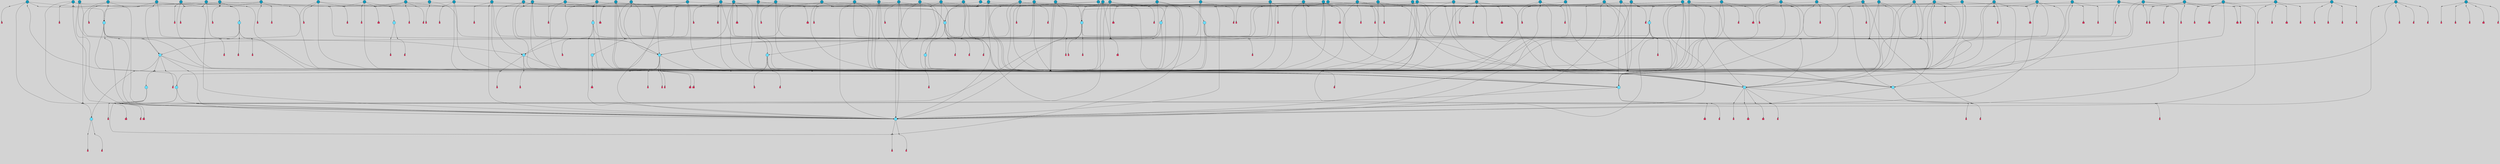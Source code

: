 // File exported with GEGELATI v1.3.1
// On the 2024-04-08 17:51:13
// With the File::TPGGraphDotExporter
digraph{
	graph[pad = "0.212, 0.055" bgcolor = lightgray]
	node[shape=circle style = filled label = ""]
		T3 [fillcolor="#66ddff"]
		T4 [fillcolor="#66ddff"]
		T7 [fillcolor="#66ddff"]
		T11 [fillcolor="#66ddff"]
		T24 [fillcolor="#66ddff"]
		T54 [fillcolor="#66ddff"]
		T164 [fillcolor="#66ddff"]
		T207 [fillcolor="#66ddff"]
		T250 [fillcolor="#66ddff"]
		T264 [fillcolor="#66ddff"]
		T311 [fillcolor="#66ddff"]
		T317 [fillcolor="#66ddff"]
		T318 [fillcolor="#1199bb"]
		T365 [fillcolor="#66ddff"]
		T455 [fillcolor="#66ddff"]
		T542 [fillcolor="#1199bb"]
		T563 [fillcolor="#1199bb"]
		T601 [fillcolor="#1199bb"]
		T608 [fillcolor="#1199bb"]
		T630 [fillcolor="#66ddff"]
		T321 [fillcolor="#1199bb"]
		T662 [fillcolor="#66ddff"]
		T663 [fillcolor="#66ddff"]
		T666 [fillcolor="#1199bb"]
		T668 [fillcolor="#66ddff"]
		T679 [fillcolor="#1199bb"]
		T697 [fillcolor="#1199bb"]
		T700 [fillcolor="#1199bb"]
		T714 [fillcolor="#1199bb"]
		T717 [fillcolor="#1199bb"]
		T728 [fillcolor="#1199bb"]
		T737 [fillcolor="#1199bb"]
		T758 [fillcolor="#66ddff"]
		T762 [fillcolor="#1199bb"]
		T764 [fillcolor="#1199bb"]
		T776 [fillcolor="#1199bb"]
		T781 [fillcolor="#1199bb"]
		T785 [fillcolor="#1199bb"]
		T797 [fillcolor="#1199bb"]
		T801 [fillcolor="#1199bb"]
		T805 [fillcolor="#1199bb"]
		T807 [fillcolor="#66ddff"]
		T808 [fillcolor="#1199bb"]
		T811 [fillcolor="#1199bb"]
		T815 [fillcolor="#1199bb"]
		T816 [fillcolor="#1199bb"]
		T817 [fillcolor="#1199bb"]
		T818 [fillcolor="#1199bb"]
		T821 [fillcolor="#66ddff"]
		T826 [fillcolor="#1199bb"]
		T827 [fillcolor="#1199bb"]
		T831 [fillcolor="#1199bb"]
		T832 [fillcolor="#1199bb"]
		T834 [fillcolor="#1199bb"]
		T837 [fillcolor="#1199bb"]
		T839 [fillcolor="#1199bb"]
		T842 [fillcolor="#1199bb"]
		T847 [fillcolor="#1199bb"]
		T848 [fillcolor="#1199bb"]
		T849 [fillcolor="#1199bb"]
		T850 [fillcolor="#1199bb"]
		T853 [fillcolor="#66ddff"]
		T856 [fillcolor="#1199bb"]
		T858 [fillcolor="#1199bb"]
		T861 [fillcolor="#1199bb"]
		T862 [fillcolor="#1199bb"]
		T863 [fillcolor="#1199bb"]
		T865 [fillcolor="#1199bb"]
		T867 [fillcolor="#1199bb"]
		T869 [fillcolor="#1199bb"]
		T872 [fillcolor="#1199bb"]
		T874 [fillcolor="#1199bb"]
		T875 [fillcolor="#1199bb"]
		T876 [fillcolor="#1199bb"]
		T877 [fillcolor="#1199bb"]
		T878 [fillcolor="#1199bb"]
		T879 [fillcolor="#1199bb"]
		T880 [fillcolor="#1199bb"]
		T881 [fillcolor="#1199bb"]
		T884 [fillcolor="#1199bb"]
		T885 [fillcolor="#1199bb"]
		T887 [fillcolor="#1199bb"]
		T893 [fillcolor="#1199bb"]
		T896 [fillcolor="#1199bb"]
		T897 [fillcolor="#1199bb"]
		T898 [fillcolor="#1199bb"]
		T899 [fillcolor="#1199bb"]
		T900 [fillcolor="#1199bb"]
		T901 [fillcolor="#1199bb"]
		T902 [fillcolor="#1199bb"]
		T903 [fillcolor="#1199bb"]
		T904 [fillcolor="#1199bb"]
		T905 [fillcolor="#1199bb"]
		T906 [fillcolor="#1199bb"]
		T907 [fillcolor="#1199bb"]
		T908 [fillcolor="#1199bb"]
		T909 [fillcolor="#1199bb"]
		T910 [fillcolor="#1199bb"]
		T911 [fillcolor="#1199bb"]
		T912 [fillcolor="#1199bb"]
		T913 [fillcolor="#1199bb"]
		P12570 [fillcolor="#cccccc" shape=point] //6|
		I12570 [shape=box style=invis label="6|1&2|6#1|7&#92;n10|7&2|0#1|5&#92;n9|4&0|1#2|2&#92;n8|6&0|0#1|0&#92;n"]
		P12570 -> I12570[style=invis]
		A8575 [fillcolor="#ff3366" shape=box margin=0.03 width=0 height=0 label="3"]
		T3 -> P12570 -> A8575
		P12571 [fillcolor="#cccccc" shape=point] //3|
		I12571 [shape=box style=invis label="7|6&2|4#0|2&#92;n10|3&2|7#1|4&#92;n11|6&0|4#0|1&#92;n7|1&0|0#2|6&#92;n7|6&0|3#2|6&#92;n4|0&2|6#0|1&#92;n4|4&2|5#0|2&#92;n4|6&0|4#2|7&#92;n10|0&2|3#1|5&#92;n2|6&0|5#0|2&#92;n1|0&2|3#0|7&#92;n1|6&2|0#0|5&#92;n6|2&0|1#0|7&#92;n9|2&0|3#2|7&#92;n5|3&0|6#0|6&#92;n1|7&2|5#2|3&#92;n8|1&2|7#0|6&#92;n1|0&2|5#2|1&#92;n7|1&2|2#2|5&#92;n7|4&2|6#0|3&#92;n"]
		P12571 -> I12571[style=invis]
		A8576 [fillcolor="#ff3366" shape=box margin=0.03 width=0 height=0 label="4"]
		T3 -> P12571 -> A8576
		P12572 [fillcolor="#cccccc" shape=point] //7|
		I12572 [shape=box style=invis label="0|2&2|4#2|6&#92;n5|3&0|6#0|1&#92;n4|7&2|6#0|5&#92;n7|6&0|7#0|5&#92;n10|7&2|2#1|1&#92;n"]
		P12572 -> I12572[style=invis]
		A8577 [fillcolor="#ff3366" shape=box margin=0.03 width=0 height=0 label="4"]
		T4 -> P12572 -> A8577
		P12573 [fillcolor="#cccccc" shape=point] //0|
		I12573 [shape=box style=invis label="2|5&0|1#0|6&#92;n6|1&2|2#2|7&#92;n8|0&0|3#1|4&#92;n4|3&2|5#2|4&#92;n8|1&2|4#0|0&#92;n6|6&0|1#2|6&#92;n11|7&2|4#2|5&#92;n6|2&2|4#0|2&#92;n8|5&2|4#2|4&#92;n2|1&2|1#2|2&#92;n2|7&2|5#2|6&#92;n9|7&0|5#0|4&#92;n1|2&0|5#2|6&#92;n4|2&2|3#2|7&#92;n3|3&2|1#0|2&#92;n"]
		P12573 -> I12573[style=invis]
		A8578 [fillcolor="#ff3366" shape=box margin=0.03 width=0 height=0 label="5"]
		T4 -> P12573 -> A8578
		P12574 [fillcolor="#cccccc" shape=point] //-3|
		I12574 [shape=box style=invis label="1|6&2|7#0|7&#92;n10|2&0|7#1|3&#92;n9|6&2|7#2|2&#92;n5|3&0|7#0|7&#92;n1|6&2|3#0|0&#92;n2|3&2|3#2|2&#92;n5|1&2|6#0|6&#92;n"]
		P12574 -> I12574[style=invis]
		A8579 [fillcolor="#ff3366" shape=box margin=0.03 width=0 height=0 label="7"]
		T7 -> P12574 -> A8579
		P12575 [fillcolor="#cccccc" shape=point] //5|
		I12575 [shape=box style=invis label="0|5&2|3#0|1&#92;n0|6&2|1#2|4&#92;n6|2&2|6#0|7&#92;n7|4&0|3#0|1&#92;n5|4&0|7#1|6&#92;n9|1&0|5#2|2&#92;n6|3&2|3#1|7&#92;n11|7&2|4#1|6&#92;n2|5&0|1#0|0&#92;n4|7&0|0#0|2&#92;n6|2&0|6#0|0&#92;n2|1&2|6#2|4&#92;n10|0&2|0#1|0&#92;n6|6&2|4#0|6&#92;n"]
		P12575 -> I12575[style=invis]
		A8580 [fillcolor="#ff3366" shape=box margin=0.03 width=0 height=0 label="8"]
		T7 -> P12575 -> A8580
		P12576 [fillcolor="#cccccc" shape=point] //6|
		I12576 [shape=box style=invis label="3|0&2|7#2|2&#92;n3|2&0|4#2|5&#92;n5|1&0|2#1|0&#92;n8|7&0|1#2|0&#92;n8|5&0|3#0|6&#92;n0|2&0|2#2|3&#92;n1|5&2|5#0|5&#92;n5|6&0|6#0|7&#92;n6|7&0|0#2|6&#92;n1|2&2|3#0|0&#92;n7|7&2|3#0|4&#92;n0|7&2|7#0|6&#92;n1|0&2|2#2|7&#92;n4|4&0|1#0|0&#92;n"]
		P12576 -> I12576[style=invis]
		A8581 [fillcolor="#ff3366" shape=box margin=0.03 width=0 height=0 label="11"]
		T11 -> P12576 -> A8581
		P12577 [fillcolor="#cccccc" shape=point] //-4|
		I12577 [shape=box style=invis label="4|1&0|4#2|6&#92;n1|2&2|2#2|0&#92;n1|2&2|0#0|6&#92;n8|4&2|3#2|5&#92;n5|5&2|1#1|0&#92;n"]
		P12577 -> I12577[style=invis]
		A8582 [fillcolor="#ff3366" shape=box margin=0.03 width=0 height=0 label="12"]
		T11 -> P12577 -> A8582
		P12578 [fillcolor="#cccccc" shape=point] //-3|
		I12578 [shape=box style=invis label="8|1&2|3#0|5&#92;n0|6&0|5#0|5&#92;n3|7&2|1#0|6&#92;n3|5&0|1#0|0&#92;n9|5&2|0#0|4&#92;n3|5&0|2#0|3&#92;n10|6&2|4#1|0&#92;n9|4&2|7#2|6&#92;n1|7&2|5#2|2&#92;n"]
		P12578 -> I12578[style=invis]
		A8583 [fillcolor="#ff3366" shape=box margin=0.03 width=0 height=0 label="5"]
		T4 -> P12578 -> A8583
		P12579 [fillcolor="#cccccc" shape=point] //1|
		I12579 [shape=box style=invis label="5|1&0|6#2|7&#92;n2|4&0|4#2|2&#92;n0|6&0|5#0|4&#92;n10|6&2|5#1|6&#92;n9|3&0|1#1|7&#92;n10|3&2|2#1|0&#92;n5|0&0|0#2|1&#92;n11|3&2|3#1|5&#92;n10|3&0|1#1|0&#92;n2|4&0|1#0|1&#92;n0|2&0|3#2|4&#92;n9|2&2|1#2|5&#92;n11|7&2|6#2|6&#92;n"]
		P12579 -> I12579[style=invis]
		T24 -> P12579 -> T7
		P12580 [fillcolor="#cccccc" shape=point] //5|
		I12580 [shape=box style=invis label="3|0&2|0#0|1&#92;n3|0&0|7#0|1&#92;n5|3&0|2#2|6&#92;n4|4&2|4#2|6&#92;n11|2&0|7#1|6&#92;n2|7&2|2#2|5&#92;n9|3&2|6#2|7&#92;n7|7&0|0#0|4&#92;n6|1&2|4#2|3&#92;n5|4&2|0#1|6&#92;n1|3&0|7#0|4&#92;n"]
		P12580 -> I12580[style=invis]
		A8584 [fillcolor="#ff3366" shape=box margin=0.03 width=0 height=0 label="7"]
		T24 -> P12580 -> A8584
		P12581 [fillcolor="#cccccc" shape=point] //-2|
		I12581 [shape=box style=invis label="4|1&0|4#0|3&#92;n4|2&0|5#2|0&#92;n5|5&2|6#0|5&#92;n1|4&0|1#0|2&#92;n6|3&2|7#1|5&#92;n0|4&2|0#0|3&#92;n8|5&2|5#1|2&#92;n10|7&2|7#1|1&#92;n3|4&0|0#2|1&#92;n3|6&2|5#2|5&#92;n8|3&0|1#0|7&#92;n10|0&2|7#1|3&#92;n4|1&2|4#0|1&#92;n9|3&2|0#0|4&#92;n3|6&2|0#0|4&#92;n1|2&0|6#2|1&#92;n4|0&2|1#2|2&#92;n"]
		P12581 -> I12581[style=invis]
		A8585 [fillcolor="#ff3366" shape=box margin=0.03 width=0 height=0 label="14"]
		T24 -> P12581 -> A8585
		P12582 [fillcolor="#cccccc" shape=point] //8|
		I12582 [shape=box style=invis label="9|0&0|1#2|0&#92;n10|1&2|5#1|4&#92;n8|2&2|6#0|4&#92;n2|4&2|5#2|3&#92;n4|2&2|2#0|2&#92;n7|5&0|2#0|0&#92;n8|2&2|1#1|3&#92;n8|7&0|7#2|1&#92;n1|1&0|0#0|7&#92;n5|6&2|5#1|0&#92;n6|6&2|5#0|0&#92;n11|4&0|3#2|6&#92;n4|2&2|4#0|7&#92;n5|6&0|1#2|0&#92;n11|3&0|2#0|7&#92;n"]
		P12582 -> I12582[style=invis]
		A8586 [fillcolor="#ff3366" shape=box margin=0.03 width=0 height=0 label="6"]
		T54 -> P12582 -> A8586
		T54 -> P12580
		P12583 [fillcolor="#cccccc" shape=point] //-10|
		I12583 [shape=box style=invis label="3|6&0|0#0|4&#92;n4|1&2|4#0|1&#92;n5|1&0|1#0|4&#92;n5|5&2|6#0|5&#92;n6|5&0|6#0|3&#92;n11|1&2|0#0|1&#92;n0|7&2|0#0|3&#92;n1|2&0|6#0|1&#92;n8|0&0|4#2|0&#92;n0|4&0|7#2|7&#92;n7|0&2|7#1|3&#92;n3|1&0|5#2|5&#92;n5|1&0|4#0|3&#92;n2|2&0|2#0|0&#92;n8|3&0|1#0|7&#92;n3|0&0|3#0|5&#92;n7|2&0|5#2|0&#92;n6|3&2|7#1|5&#92;n4|7&2|7#2|1&#92;n"]
		P12583 -> I12583[style=invis]
		A8587 [fillcolor="#ff3366" shape=box margin=0.03 width=0 height=0 label="14"]
		T54 -> P12583 -> A8587
		T54 -> P12575
		T164 -> P12573
		P12584 [fillcolor="#cccccc" shape=point] //-1|
		I12584 [shape=box style=invis label="6|4&0|4#2|4&#92;n4|5&2|5#2|4&#92;n9|7&2|5#0|3&#92;n3|7&2|6#0|6&#92;n8|7&0|6#0|4&#92;n2|1&2|0#0|1&#92;n8|6&0|0#2|5&#92;n2|1&0|2#0|3&#92;n6|1&0|7#2|6&#92;n6|3&0|1#1|6&#92;n5|4&2|7#0|4&#92;n0|7&0|4#2|0&#92;n11|0&2|0#2|5&#92;n3|7&2|0#2|7&#92;n8|3&2|7#1|4&#92;n5|7&0|6#0|4&#92;n0|0&2|3#2|3&#92;n5|4&2|1#0|3&#92;n0|4&0|3#2|5&#92;n"]
		P12584 -> I12584[style=invis]
		A8588 [fillcolor="#ff3366" shape=box margin=0.03 width=0 height=0 label="10"]
		T164 -> P12584 -> A8588
		P12585 [fillcolor="#cccccc" shape=point] //-7|
		I12585 [shape=box style=invis label="6|1&0|2#0|3&#92;n1|2&0|1#2|0&#92;n10|3&2|2#1|1&#92;n0|1&0|2#0|7&#92;n4|6&2|7#2|4&#92;n6|0&2|7#0|6&#92;n"]
		P12585 -> I12585[style=invis]
		A8589 [fillcolor="#ff3366" shape=box margin=0.03 width=0 height=0 label="7"]
		T164 -> P12585 -> A8589
		P12586 [fillcolor="#cccccc" shape=point] //-6|
		I12586 [shape=box style=invis label="11|7&0|1#0|6&#92;n3|5&0|1#0|3&#92;n1|5&0|5#0|6&#92;n1|7&2|5#2|2&#92;n0|0&0|2#2|2&#92;n4|4&0|1#0|5&#92;n6|4&2|2#0|2&#92;n0|6&2|5#0|5&#92;n0|3&2|2#2|6&#92;n"]
		P12586 -> I12586[style=invis]
		A8590 [fillcolor="#ff3366" shape=box margin=0.03 width=0 height=0 label="5"]
		T164 -> P12586 -> A8590
		P12587 [fillcolor="#cccccc" shape=point] //4|
		I12587 [shape=box style=invis label="4|3&0|6#0|3&#92;n5|7&2|3#2|2&#92;n5|6&0|7#1|2&#92;n1|4&2|6#0|3&#92;n8|4&2|1#2|5&#92;n9|5&2|4#1|4&#92;n2|4&0|5#0|7&#92;n10|0&0|6#1|3&#92;n3|0&0|6#0|2&#92;n2|7&2|7#2|6&#92;n5|2&0|5#1|5&#92;n10|4&2|5#1|7&#92;n4|0&0|4#2|4&#92;n11|1&0|4#2|6&#92;n10|6&2|0#1|4&#92;n9|7&0|3#1|4&#92;n4|5&2|7#0|6&#92;n11|5&2|6#2|3&#92;n0|3&0|5#0|1&#92;n"]
		P12587 -> I12587[style=invis]
		A8591 [fillcolor="#ff3366" shape=box margin=0.03 width=0 height=0 label="13"]
		T164 -> P12587 -> A8591
		P12588 [fillcolor="#cccccc" shape=point] //7|
		I12588 [shape=box style=invis label="7|0&2|1#2|0&#92;n9|7&2|1#1|7&#92;n8|2&0|1#1|0&#92;n6|6&0|2#1|1&#92;n2|2&0|5#0|0&#92;n5|7&0|0#2|1&#92;n5|1&2|5#1|5&#92;n4|7&2|4#2|3&#92;n10|5&2|2#1|5&#92;n1|3&2|2#2|0&#92;n10|2&2|6#1|5&#92;n"]
		P12588 -> I12588[style=invis]
		A8592 [fillcolor="#ff3366" shape=box margin=0.03 width=0 height=0 label="1"]
		T207 -> P12588 -> A8592
		P12589 [fillcolor="#cccccc" shape=point] //-3|
		I12589 [shape=box style=invis label="3|7&0|0#0|2&#92;n11|5&0|1#1|1&#92;n4|1&0|6#2|6&#92;n4|0&0|1#0|5&#92;n"]
		P12589 -> I12589[style=invis]
		T207 -> P12589 -> T24
		P12590 [fillcolor="#cccccc" shape=point] //5|
		I12590 [shape=box style=invis label="8|1&2|6#0|6&#92;n3|0&0|7#0|1&#92;n11|3&0|2#2|6&#92;n4|4&2|4#2|6&#92;n11|2&0|7#1|6&#92;n2|7&2|2#2|5&#92;n7|7&0|0#0|4&#92;n6|1&2|4#2|3&#92;n5|4&2|0#1|6&#92;n3|0&2|0#0|1&#92;n1|3&0|7#0|4&#92;n"]
		P12590 -> I12590[style=invis]
		A8593 [fillcolor="#ff3366" shape=box margin=0.03 width=0 height=0 label="7"]
		T207 -> P12590 -> A8593
		P12591 [fillcolor="#cccccc" shape=point] //5|
		I12591 [shape=box style=invis label="10|4&2|6#1|2&#92;n8|4&0|1#1|0&#92;n0|4&2|6#0|0&#92;n8|4&2|5#2|1&#92;n7|5&2|5#1|0&#92;n3|6&0|6#2|2&#92;n1|7&0|7#0|5&#92;n2|0&0|7#2|4&#92;n9|4&2|6#2|7&#92;n2|6&2|2#0|0&#92;n11|7&2|7#0|7&#92;n5|5&0|0#0|1&#92;n10|1&0|0#1|0&#92;n7|3&0|1#2|5&#92;n9|2&2|7#1|5&#92;n9|0&2|5#1|2&#92;n1|6&2|4#2|2&#92;n3|3&2|2#0|7&#92;n1|6&2|0#0|0&#92;n6|4&2|6#1|0&#92;n"]
		P12591 -> I12591[style=invis]
		A8594 [fillcolor="#ff3366" shape=box margin=0.03 width=0 height=0 label="1"]
		T207 -> P12591 -> A8594
		P12592 [fillcolor="#cccccc" shape=point] //7|
		I12592 [shape=box style=invis label="6|1&2|6#2|7&#92;n7|0&2|4#2|3&#92;n3|3&0|7#0|6&#92;n5|4&0|2#2|4&#92;n8|5&2|6#2|7&#92;n0|0&2|3#0|3&#92;n5|4&2|4#2|6&#92;n"]
		P12592 -> I12592[style=invis]
		T207 -> P12592 -> T4
		P12593 [fillcolor="#cccccc" shape=point] //8|
		I12593 [shape=box style=invis label="5|4&2|1#1|0&#92;n3|0&0|3#2|0&#92;n3|7&2|2#0|6&#92;n6|6&0|2#2|4&#92;n0|0&0|2#0|6&#92;n"]
		P12593 -> I12593[style=invis]
		T250 -> P12593 -> T164
		P12594 [fillcolor="#cccccc" shape=point] //5|
		I12594 [shape=box style=invis label="3|0&2|0#2|1&#92;n3|0&0|7#0|1&#92;n5|3&0|2#2|6&#92;n4|4&2|4#2|6&#92;n5|4&2|0#1|6&#92;n2|7&2|2#2|5&#92;n1|3&0|7#0|4&#92;n11|6&2|2#0|7&#92;n7|7&0|0#0|4&#92;n6|1&2|4#2|3&#92;n11|0&0|7#1|6&#92;n9|3&2|6#2|7&#92;n"]
		P12594 -> I12594[style=invis]
		A8595 [fillcolor="#ff3366" shape=box margin=0.03 width=0 height=0 label="7"]
		T250 -> P12594 -> A8595
		P12595 [fillcolor="#cccccc" shape=point] //7|
		I12595 [shape=box style=invis label="7|4&2|7#0|4&#92;n4|6&0|1#2|5&#92;n2|1&2|3#0|0&#92;n4|3&2|0#0|1&#92;n0|0&2|7#2|7&#92;n7|7&0|5#2|3&#92;n5|0&2|1#2|2&#92;n10|0&0|4#1|2&#92;n4|4&0|7#0|0&#92;n6|7&0|2#0|1&#92;n1|4&2|5#0|4&#92;n"]
		P12595 -> I12595[style=invis]
		A8596 [fillcolor="#ff3366" shape=box margin=0.03 width=0 height=0 label="0"]
		T250 -> P12595 -> A8596
		T250 -> P12580
		P12596 [fillcolor="#cccccc" shape=point] //10|
		I12596 [shape=box style=invis label="6|1&2|4#2|3&#92;n3|0&0|7#0|1&#92;n5|3&0|2#2|6&#92;n4|4&0|4#2|6&#92;n5|4&2|0#1|6&#92;n10|5&0|6#1|5&#92;n2|5&2|1#2|2&#92;n1|3&0|7#0|4&#92;n3|0&2|0#0|1&#92;n11|2&0|5#1|6&#92;n9|3&2|6#2|7&#92;n7|7&0|0#0|4&#92;n"]
		P12596 -> I12596[style=invis]
		A8597 [fillcolor="#ff3366" shape=box margin=0.03 width=0 height=0 label="7"]
		T250 -> P12596 -> A8597
		P12597 [fillcolor="#cccccc" shape=point] //-2|
		I12597 [shape=box style=invis label="11|7&2|0#1|7&#92;n4|3&0|1#2|5&#92;n0|4&2|4#2|7&#92;n1|6&0|0#0|4&#92;n4|0&0|0#0|5&#92;n0|6&2|3#2|0&#92;n9|6&2|5#1|3&#92;n0|7&2|1#2|5&#92;n4|4&0|5#0|1&#92;n10|4&0|0#1|0&#92;n"]
		P12597 -> I12597[style=invis]
		A8598 [fillcolor="#ff3366" shape=box margin=0.03 width=0 height=0 label="12"]
		T264 -> P12597 -> A8598
		P12598 [fillcolor="#cccccc" shape=point] //-3|
		I12598 [shape=box style=invis label="7|2&2|4#0|2&#92;n4|1&2|6#0|1&#92;n11|6&0|4#0|1&#92;n7|1&0|0#2|6&#92;n6|2&0|1#0|7&#92;n10|3&2|7#1|4&#92;n3|5&2|3#0|1&#92;n4|4&2|5#0|2&#92;n4|6&0|4#2|7&#92;n2|5&0|5#0|2&#92;n10|0&2|3#1|4&#92;n0|1&2|7#0|6&#92;n7|6&0|3#2|6&#92;n1|3&0|6#2|0&#92;n5|3&0|6#0|6&#92;n1|4&2|5#2|3&#92;n1|6&2|0#0|5&#92;n9|2&0|3#2|7&#92;n7|1&2|2#2|5&#92;n"]
		P12598 -> I12598[style=invis]
		T264 -> P12598 -> T207
		P12599 [fillcolor="#cccccc" shape=point] //2|
		I12599 [shape=box style=invis label="4|1&0|4#2|6&#92;n5|5&2|1#1|0&#92;n1|0&2|0#0|6&#92;n8|4&2|3#2|5&#92;n"]
		P12599 -> I12599[style=invis]
		T264 -> P12599 -> T11
		P12600 [fillcolor="#cccccc" shape=point] //2|
		I12600 [shape=box style=invis label="11|0&2|3#0|7&#92;n10|4&2|5#1|6&#92;n4|7&0|2#2|3&#92;n6|0&2|6#0|6&#92;n9|0&0|7#0|5&#92;n7|2&2|4#1|2&#92;n5|1&2|6#2|7&#92;n"]
		P12600 -> I12600[style=invis]
		T311 -> P12600 -> T7
		P12601 [fillcolor="#cccccc" shape=point] //5|
		I12601 [shape=box style=invis label="5|4&2|0#1|6&#92;n3|0&0|7#0|1&#92;n5|3&0|2#2|6&#92;n11|2&0|7#1|6&#92;n2|7&2|2#2|5&#92;n9|3&2|6#2|7&#92;n7|7&0|0#0|4&#92;n6|1&2|4#2|3&#92;n3|0&2|0#0|1&#92;n1|3&2|7#0|4&#92;n"]
		P12601 -> I12601[style=invis]
		A8599 [fillcolor="#ff3366" shape=box margin=0.03 width=0 height=0 label="7"]
		T311 -> P12601 -> A8599
		T311 -> P12597
		P12602 [fillcolor="#cccccc" shape=point] //-1|
		I12602 [shape=box style=invis label="1|7&2|1#0|6&#92;n8|1&2|3#0|5&#92;n10|6&2|7#1|0&#92;n1|7&2|5#0|2&#92;n0|3&0|3#2|2&#92;n3|5&0|1#0|0&#92;n3|5&0|2#0|3&#92;n1|5&2|0#0|4&#92;n5|7&2|2#2|5&#92;n4|0&2|3#0|3&#92;n"]
		P12602 -> I12602[style=invis]
		T311 -> P12602 -> T3
		P12603 [fillcolor="#cccccc" shape=point] //2|
		I12603 [shape=box style=invis label="4|1&0|5#0|1&#92;n6|4&0|7#2|4&#92;n10|5&2|6#1|4&#92;n9|2&0|4#2|3&#92;n6|2&2|3#1|7&#92;n8|1&0|2#0|3&#92;n4|0&2|0#0|1&#92;n"]
		P12603 -> I12603[style=invis]
		T311 -> P12603 -> T54
		P12604 [fillcolor="#cccccc" shape=point] //7|
		I12604 [shape=box style=invis label="9|6&2|6#1|3&#92;n9|7&2|0#1|7&#92;n3|0&2|0#0|0&#92;n1|6&0|0#0|4&#92;n7|4&0|3#0|1&#92;n"]
		P12604 -> I12604[style=invis]
		A8600 [fillcolor="#ff3366" shape=box margin=0.03 width=0 height=0 label="12"]
		T318 -> P12604 -> A8600
		P12605 [fillcolor="#cccccc" shape=point] //-9|
		I12605 [shape=box style=invis label="7|1&0|0#2|6&#92;n1|6&0|4#2|7&#92;n7|6&2|4#0|2&#92;n10|7&2|1#1|3&#92;n7|6&0|3#2|6&#92;n4|0&2|2#2|1&#92;n1|0&0|5#2|3&#92;n6|1&2|6#1|1&#92;n7|4&2|6#1|0&#92;n9|5&0|1#0|2&#92;n9|2&0|3#0|7&#92;n6|0&2|7#0|6&#92;n10|5&2|3#1|5&#92;n10|0&2|7#1|4&#92;n1|0&2|3#0|7&#92;n5|2&0|6#0|6&#92;n2|6&0|1#0|2&#92;n7|4&2|5#0|3&#92;n3|6&2|4#0|5&#92;n1|6&2|0#0|5&#92;n"]
		P12605 -> I12605[style=invis]
		A8601 [fillcolor="#ff3366" shape=box margin=0.03 width=0 height=0 label="4"]
		T318 -> P12605 -> A8601
		P12606 [fillcolor="#cccccc" shape=point] //-7|
		I12606 [shape=box style=invis label="9|1&2|7#2|1&#92;n7|0&2|0#2|7&#92;n2|3&2|3#2|2&#92;n8|5&2|1#0|3&#92;n5|5&0|7#0|1&#92;n1|6&2|7#0|7&#92;n10|2&0|7#1|3&#92;n6|4&2|2#2|4&#92;n0|6&2|5#0|2&#92;n"]
		P12606 -> I12606[style=invis]
		A8602 [fillcolor="#ff3366" shape=box margin=0.03 width=0 height=0 label="7"]
		T318 -> P12606 -> A8602
		P12607 [fillcolor="#cccccc" shape=point] //3|
		I12607 [shape=box style=invis label="7|6&2|4#0|2&#92;n10|3&2|7#1|4&#92;n11|6&0|4#0|1&#92;n7|1&0|0#2|6&#92;n7|6&0|3#2|6&#92;n4|0&2|6#0|1&#92;n4|4&2|5#0|2&#92;n4|6&0|4#2|7&#92;n10|0&2|3#1|5&#92;n2|6&0|5#0|2&#92;n1|0&2|3#0|7&#92;n1|6&2|0#0|5&#92;n6|2&0|1#0|7&#92;n9|2&0|3#2|7&#92;n5|3&0|6#0|6&#92;n1|7&2|5#2|3&#92;n8|1&2|7#0|6&#92;n1|0&2|5#2|1&#92;n7|1&2|2#2|5&#92;n7|4&2|6#0|3&#92;n"]
		P12607 -> I12607[style=invis]
		A8603 [fillcolor="#ff3366" shape=box margin=0.03 width=0 height=0 label="4"]
		T317 -> P12607 -> A8603
		P12608 [fillcolor="#cccccc" shape=point] //6|
		I12608 [shape=box style=invis label="6|1&2|6#1|7&#92;n10|7&2|0#1|5&#92;n9|4&0|1#2|2&#92;n8|6&0|0#1|0&#92;n"]
		P12608 -> I12608[style=invis]
		A8604 [fillcolor="#ff3366" shape=box margin=0.03 width=0 height=0 label="3"]
		T317 -> P12608 -> A8604
		P12609 [fillcolor="#cccccc" shape=point] //-9|
		I12609 [shape=box style=invis label="11|5&0|0#2|6&#92;n8|5&2|3#2|1&#92;n7|1&0|6#1|3&#92;n11|4&0|2#0|1&#92;n9|0&2|7#1|6&#92;n10|1&0|3#1|6&#92;n0|3&0|4#2|5&#92;n5|7&2|3#1|6&#92;n2|0&2|1#0|7&#92;n"]
		P12609 -> I12609[style=invis]
		A8605 [fillcolor="#ff3366" shape=box margin=0.03 width=0 height=0 label="2"]
		T318 -> P12609 -> A8605
		P12610 [fillcolor="#cccccc" shape=point] //-1|
		I12610 [shape=box style=invis label="1|7&2|1#0|6&#92;n8|1&2|3#0|5&#92;n10|6&2|7#1|0&#92;n1|7&2|5#0|2&#92;n0|3&0|3#2|2&#92;n3|5&0|1#0|0&#92;n3|5&0|2#0|3&#92;n1|5&2|0#0|4&#92;n5|7&2|2#2|5&#92;n4|0&2|3#0|3&#92;n"]
		P12610 -> I12610[style=invis]
		T318 -> P12610 -> T317
		P12611 [fillcolor="#cccccc" shape=point] //2|
		I12611 [shape=box style=invis label="11|2&2|1#2|2&#92;n0|1&0|0#0|6&#92;n9|2&0|4#2|2&#92;n9|7&2|0#0|0&#92;n4|5&0|6#2|7&#92;n6|7&0|2#0|1&#92;n5|6&0|2#1|0&#92;n11|6&2|1#2|1&#92;n11|0&0|0#2|3&#92;n8|4&0|7#1|1&#92;n11|3&0|7#1|6&#92;n9|2&2|1#2|5&#92;n11|7&0|2#0|2&#92;n"]
		P12611 -> I12611[style=invis]
		T365 -> P12611 -> T3
		P12612 [fillcolor="#cccccc" shape=point] //4|
		I12612 [shape=box style=invis label="7|1&0|6#0|1&#92;n6|7&2|7#1|7&#92;n10|1&2|1#1|1&#92;n9|6&2|2#1|4&#92;n4|7&0|4#2|2&#92;n9|6&0|5#1|1&#92;n10|0&2|6#1|6&#92;n5|1&0|1#2|3&#92;n10|1&0|5#1|0&#92;n3|4&2|3#0|0&#92;n8|2&0|5#2|4&#92;n1|6&2|0#0|0&#92;n2|3&0|1#2|6&#92;n5|2&2|2#1|6&#92;n2|2&0|1#2|1&#92;n3|1&2|7#0|3&#92;n6|7&2|3#0|4&#92;n"]
		P12612 -> I12612[style=invis]
		A8606 [fillcolor="#ff3366" shape=box margin=0.03 width=0 height=0 label="10"]
		T365 -> P12612 -> A8606
		P12613 [fillcolor="#cccccc" shape=point] //3|
		I12613 [shape=box style=invis label="4|7&0|7#2|7&#92;n11|5&2|6#0|2&#92;n5|5&2|6#2|0&#92;n3|2&0|6#0|3&#92;n10|2&2|5#1|5&#92;n9|4&2|3#1|5&#92;n2|5&2|7#2|4&#92;n11|3&2|5#1|0&#92;n7|0&0|7#2|1&#92;n1|2&0|5#0|1&#92;n"]
		P12613 -> I12613[style=invis]
		A8607 [fillcolor="#ff3366" shape=box margin=0.03 width=0 height=0 label="5"]
		T365 -> P12613 -> A8607
		P12614 [fillcolor="#cccccc" shape=point] //2|
		I12614 [shape=box style=invis label="9|0&0|7#0|5&#92;n10|4&2|5#1|6&#92;n4|7&0|2#2|3&#92;n6|0&2|6#0|6&#92;n11|0&2|3#0|7&#92;n7|0&2|4#1|2&#92;n6|3&2|6#2|1&#92;n5|1&2|6#2|7&#92;n"]
		P12614 -> I12614[style=invis]
		T455 -> P12614 -> T7
		T455 -> P12603
		P12615 [fillcolor="#cccccc" shape=point] //4|
		I12615 [shape=box style=invis label="6|0&2|6#0|7&#92;n11|2&0|3#1|2&#92;n11|3&0|7#1|5&#92;n10|4&2|6#1|6&#92;n1|0&2|7#0|6&#92;n4|4&2|6#0|2&#92;n4|7&0|2#2|3&#92;n1|7&0|4#2|3&#92;n9|0&0|7#0|0&#92;n"]
		P12615 -> I12615[style=invis]
		T455 -> P12615 -> T7
		P12616 [fillcolor="#cccccc" shape=point] //-3|
		I12616 [shape=box style=invis label="6|1&0|5#0|3&#92;n10|0&2|7#1|6&#92;n0|1&0|2#0|7&#92;n6|2&0|3#2|7&#92;n4|6&2|7#2|4&#92;n"]
		P12616 -> I12616[style=invis]
		A8608 [fillcolor="#ff3366" shape=box margin=0.03 width=0 height=0 label="7"]
		T455 -> P12616 -> A8608
		P12617 [fillcolor="#cccccc" shape=point] //7|
		I12617 [shape=box style=invis label="10|5&0|6#1|7&#92;n4|3&2|6#0|3&#92;n8|4&0|6#1|2&#92;n3|0&2|0#2|3&#92;n5|6&2|3#0|4&#92;n0|7&2|1#0|5&#92;n8|7&2|2#2|5&#92;n9|1&0|0#1|0&#92;n10|1&2|1#1|4&#92;n3|3&2|7#0|4&#92;n5|2&2|3#0|4&#92;n2|0&2|6#2|2&#92;n1|7&0|1#0|7&#92;n"]
		P12617 -> I12617[style=invis]
		T455 -> P12617 -> T365
		T542 -> P12604
		P12618 [fillcolor="#cccccc" shape=point] //8|
		I12618 [shape=box style=invis label="7|1&0|0#2|6&#92;n1|6&0|4#2|7&#92;n7|6&2|0#0|2&#92;n10|7&2|1#1|3&#92;n7|6&0|3#2|6&#92;n4|0&2|2#2|1&#92;n1|0&0|5#2|3&#92;n6|1&2|6#1|1&#92;n7|4&2|6#1|0&#92;n9|5&0|1#0|2&#92;n7|4&2|5#0|3&#92;n6|0&2|7#0|6&#92;n10|5&2|3#1|5&#92;n10|0&2|7#1|4&#92;n1|0&2|3#0|7&#92;n5|2&0|6#0|6&#92;n2|6&0|1#0|2&#92;n9|2&0|3#0|7&#92;n3|6&2|4#0|5&#92;n1|6&2|0#0|5&#92;n"]
		P12618 -> I12618[style=invis]
		A8609 [fillcolor="#ff3366" shape=box margin=0.03 width=0 height=0 label="4"]
		T542 -> P12618 -> A8609
		P12619 [fillcolor="#cccccc" shape=point] //-8|
		I12619 [shape=box style=invis label="2|1&2|5#2|3&#92;n11|5&2|1#0|3&#92;n5|0&0|7#0|1&#92;n0|1&2|6#0|7&#92;n7|4&2|2#2|4&#92;n0|6&2|5#0|2&#92;n9|2&0|7#1|3&#92;n"]
		P12619 -> I12619[style=invis]
		A8610 [fillcolor="#ff3366" shape=box margin=0.03 width=0 height=0 label="7"]
		T542 -> P12619 -> A8610
		T542 -> P12610
		T542 -> P12617
		P12620 [fillcolor="#cccccc" shape=point] //2|
		I12620 [shape=box style=invis label="0|2&2|6#2|6&#92;n7|0&2|7#1|7&#92;n10|7&0|5#1|6&#92;n0|5&2|7#0|4&#92;n3|1&0|1#2|6&#92;n4|7&0|2#0|6&#92;n"]
		P12620 -> I12620[style=invis]
		T563 -> P12620 -> T164
		T563 -> P12617
		P12621 [fillcolor="#cccccc" shape=point] //-3|
		I12621 [shape=box style=invis label="3|0&2|0#0|1&#92;n4|4&2|4#2|6&#92;n5|3&0|2#2|6&#92;n3|0&0|7#0|1&#92;n11|2&0|7#1|6&#92;n2|7&2|2#2|5&#92;n9|0&2|6#2|7&#92;n7|7&0|0#0|4&#92;n6|1&2|4#2|3&#92;n5|4&2|0#1|6&#92;n1|3&0|7#0|4&#92;n"]
		P12621 -> I12621[style=invis]
		A8611 [fillcolor="#ff3366" shape=box margin=0.03 width=0 height=0 label="7"]
		T563 -> P12621 -> A8611
		P12622 [fillcolor="#cccccc" shape=point] //9|
		I12622 [shape=box style=invis label="6|0&0|6#2|0&#92;n7|1&2|5#1|2&#92;n1|6&2|3#0|7&#92;n4|2&0|7#0|1&#92;n"]
		P12622 -> I12622[style=invis]
		A8612 [fillcolor="#ff3366" shape=box margin=0.03 width=0 height=0 label="2"]
		T563 -> P12622 -> A8612
		P12623 [fillcolor="#cccccc" shape=point] //-4|
		I12623 [shape=box style=invis label="10|6&2|6#1|6&#92;n7|7&2|4#0|2&#92;n4|1&2|6#0|1&#92;n10|3&2|7#1|4&#92;n3|6&0|4#0|5&#92;n2|5&0|5#0|2&#92;n4|6&0|4#0|1&#92;n3|5&2|3#0|1&#92;n4|4&2|5#0|2&#92;n9|2&0|3#2|7&#92;n10|0&2|3#1|4&#92;n7|1&0|0#2|6&#92;n4|6&0|4#2|7&#92;n1|7&0|2#2|4&#92;n1|7&0|6#2|0&#92;n5|3&0|6#0|5&#92;n7|6&0|3#2|6&#92;n1|6&2|0#0|5&#92;n1|4&2|5#2|3&#92;n7|1&2|2#2|5&#92;n"]
		P12623 -> I12623[style=invis]
		T601 -> P12623 -> T207
		T601 -> P12599
		P12624 [fillcolor="#cccccc" shape=point] //3|
		I12624 [shape=box style=invis label="7|2&0|2#2|4&#92;n0|4&0|6#2|7&#92;n9|0&0|1#2|2&#92;n8|6&0|0#1|0&#92;n"]
		P12624 -> I12624[style=invis]
		A8613 [fillcolor="#ff3366" shape=box margin=0.03 width=0 height=0 label="3"]
		T601 -> P12624 -> A8613
		P12625 [fillcolor="#cccccc" shape=point] //5|
		I12625 [shape=box style=invis label="1|6&2|7#0|7&#92;n9|2&2|7#2|3&#92;n10|2&0|7#1|3&#92;n0|0&2|7#2|2&#92;n1|6&2|3#0|0&#92;n2|3&2|3#2|2&#92;n"]
		P12625 -> I12625[style=invis]
		A8614 [fillcolor="#ff3366" shape=box margin=0.03 width=0 height=0 label="7"]
		T608 -> P12625 -> A8614
		P12626 [fillcolor="#cccccc" shape=point] //4|
		I12626 [shape=box style=invis label="11|2&0|3#1|2&#92;n6|0&2|6#0|7&#92;n11|3&0|7#1|5&#92;n10|4&2|6#1|6&#92;n1|0&2|7#0|6&#92;n4|4&2|4#0|2&#92;n4|7&0|2#2|3&#92;n1|7&0|4#2|3&#92;n9|0&0|7#0|0&#92;n"]
		P12626 -> I12626[style=invis]
		T608 -> P12626 -> T207
		T608 -> P12593
		P12627 [fillcolor="#cccccc" shape=point] //-1|
		I12627 [shape=box style=invis label="6|5&2|4#1|4&#92;n0|7&2|6#2|1&#92;n3|5&0|7#2|7&#92;n1|7&0|7#0|4&#92;n1|0&2|0#0|0&#92;n2|1&2|4#0|4&#92;n"]
		P12627 -> I12627[style=invis]
		T608 -> P12627 -> T7
		P12628 [fillcolor="#cccccc" shape=point] //6|
		I12628 [shape=box style=invis label="4|4&0|7#2|7&#92;n10|6&0|1#1|3&#92;n7|5&0|2#0|7&#92;n10|7&0|1#1|5&#92;n9|0&2|1#1|0&#92;n"]
		P12628 -> I12628[style=invis]
		A8615 [fillcolor="#ff3366" shape=box margin=0.03 width=0 height=0 label="7"]
		T630 -> P12628 -> A8615
		T630 -> P12620
		T630 -> P12617
		P12629 [fillcolor="#cccccc" shape=point] //7|
		I12629 [shape=box style=invis label="0|3&2|7#2|1&#92;n3|7&0|1#0|3&#92;n3|1&0|3#2|1&#92;n5|0&0|0#0|2&#92;n9|0&2|2#0|7&#92;n2|5&2|6#0|0&#92;n9|4&2|7#2|6&#92;n8|4&2|6#0|2&#92;n9|5&2|1#0|2&#92;n8|1&2|5#0|5&#92;n9|5&2|0#2|4&#92;n11|2&0|3#0|4&#92;n"]
		P12629 -> I12629[style=invis]
		A8616 [fillcolor="#ff3366" shape=box margin=0.03 width=0 height=0 label="5"]
		T630 -> P12629 -> A8616
		T321 -> P12604
		T321 -> P12605
		P12630 [fillcolor="#cccccc" shape=point] //-7|
		I12630 [shape=box style=invis label="9|5&2|0#2|6&#92;n11|4&0|6#0|1&#92;n0|3&0|4#2|5&#92;n8|5&2|3#2|1&#92;n9|0&2|7#1|6&#92;n2|0&2|1#0|5&#92;n5|7&2|3#1|6&#92;n4|1&0|5#2|6&#92;n0|1&2|3#0|2&#92;n10|3&2|1#1|7&#92;n"]
		P12630 -> I12630[style=invis]
		T321 -> P12630 -> T250
		T321 -> P12629
		T321 -> P12617
		P12631 [fillcolor="#cccccc" shape=point] //7|
		I12631 [shape=box style=invis label="7|4&2|1#2|4&#92;n1|1&2|1#0|4&#92;n10|3&0|3#1|2&#92;n8|0&0|4#1|2&#92;n7|6&0|5#0|5&#92;n0|0&2|7#2|7&#92;n6|7&0|2#0|6&#92;n4|3&2|0#0|1&#92;n4|6&0|7#2|5&#92;n7|4&2|7#0|4&#92;n2|0&2|0#2|6&#92;n8|3&0|6#1|5&#92;n"]
		P12631 -> I12631[style=invis]
		A8617 [fillcolor="#ff3366" shape=box margin=0.03 width=0 height=0 label="0"]
		T663 -> P12631 -> A8617
		P12632 [fillcolor="#cccccc" shape=point] //6|
		I12632 [shape=box style=invis label="6|1&2|6#1|7&#92;n10|7&2|0#1|5&#92;n9|4&0|1#2|2&#92;n8|6&0|0#1|0&#92;n"]
		P12632 -> I12632[style=invis]
		A8618 [fillcolor="#ff3366" shape=box margin=0.03 width=0 height=0 label="3"]
		T662 -> P12632 -> A8618
		P12633 [fillcolor="#cccccc" shape=point] //-1|
		I12633 [shape=box style=invis label="1|7&2|1#0|6&#92;n8|1&2|3#0|5&#92;n10|6&2|7#1|0&#92;n1|7&2|5#0|2&#92;n0|3&0|3#2|2&#92;n3|5&0|1#0|0&#92;n3|5&0|2#0|3&#92;n1|5&2|0#0|4&#92;n5|7&2|2#2|5&#92;n4|0&2|3#0|3&#92;n"]
		P12633 -> I12633[style=invis]
		T663 -> P12633 -> T662
		P12634 [fillcolor="#cccccc" shape=point] //7|
		I12634 [shape=box style=invis label="9|6&2|6#1|3&#92;n9|7&2|0#1|7&#92;n3|0&2|0#0|0&#92;n1|6&0|0#0|4&#92;n7|4&0|3#0|1&#92;n"]
		P12634 -> I12634[style=invis]
		A8619 [fillcolor="#ff3366" shape=box margin=0.03 width=0 height=0 label="12"]
		T663 -> P12634 -> A8619
		P12635 [fillcolor="#cccccc" shape=point] //-9|
		I12635 [shape=box style=invis label="11|5&0|0#2|6&#92;n8|5&2|3#2|1&#92;n7|1&0|6#1|3&#92;n11|4&0|2#0|1&#92;n9|0&2|7#1|6&#92;n10|1&0|3#1|6&#92;n0|3&0|4#2|5&#92;n5|7&2|3#1|6&#92;n2|0&2|1#0|7&#92;n"]
		P12635 -> I12635[style=invis]
		A8620 [fillcolor="#ff3366" shape=box margin=0.03 width=0 height=0 label="2"]
		T663 -> P12635 -> A8620
		P12636 [fillcolor="#cccccc" shape=point] //3|
		I12636 [shape=box style=invis label="7|6&2|4#0|2&#92;n10|3&2|7#1|4&#92;n11|6&0|4#0|1&#92;n7|1&0|0#2|6&#92;n7|6&0|3#2|6&#92;n4|0&2|6#0|1&#92;n4|4&2|5#0|2&#92;n4|6&0|4#2|7&#92;n10|0&2|3#1|5&#92;n2|6&0|5#0|2&#92;n1|0&2|3#0|7&#92;n1|6&2|0#0|5&#92;n6|2&0|1#0|7&#92;n9|2&0|3#2|7&#92;n5|3&0|6#0|6&#92;n1|7&2|5#2|3&#92;n8|1&2|7#0|6&#92;n1|0&2|5#2|1&#92;n7|1&2|2#2|5&#92;n7|4&2|6#0|3&#92;n"]
		P12636 -> I12636[style=invis]
		A8621 [fillcolor="#ff3366" shape=box margin=0.03 width=0 height=0 label="4"]
		T662 -> P12636 -> A8621
		P12637 [fillcolor="#cccccc" shape=point] //-2|
		I12637 [shape=box style=invis label="9|1&2|7#2|1&#92;n10|2&2|2#1|6&#92;n7|0&2|6#2|7&#92;n10|2&0|7#1|3&#92;n2|3&2|3#2|2&#92;n5|5&0|7#1|1&#92;n1|6&2|7#0|7&#92;n8|5&2|1#0|3&#92;n0|6&2|5#0|2&#92;n"]
		P12637 -> I12637[style=invis]
		A8622 [fillcolor="#ff3366" shape=box margin=0.03 width=0 height=0 label="7"]
		T663 -> P12637 -> A8622
		P12638 [fillcolor="#cccccc" shape=point] //-9|
		I12638 [shape=box style=invis label="3|3&2|2#2|4&#92;n11|1&2|1#1|2&#92;n3|5&0|7#2|7&#92;n6|5&2|4#1|7&#92;n9|0&0|2#1|4&#92;n11|6&0|0#2|0&#92;n0|7&2|6#2|1&#92;n1|0&0|0#2|0&#92;n5|1&2|4#1|4&#92;n"]
		P12638 -> I12638[style=invis]
		T666 -> P12638 -> T7
		T666 -> P12611
		P12639 [fillcolor="#cccccc" shape=point] //3|
		I12639 [shape=box style=invis label="8|2&2|6#1|6&#92;n10|3&0|6#1|5&#92;n2|1&2|7#0|5&#92;n6|2&2|7#0|4&#92;n2|3&2|4#0|2&#92;n7|0&2|3#1|6&#92;n0|6&0|1#0|7&#92;n1|5&0|5#0|4&#92;n2|6&2|5#0|1&#92;n0|0&0|2#0|6&#92;n10|6&2|3#1|3&#92;n9|5&2|5#2|5&#92;n7|4&0|0#2|5&#92;n6|6&2|0#2|3&#92;n2|6&2|5#2|5&#92;n2|7&2|3#2|6&#92;n9|2&0|7#0|1&#92;n9|6&2|5#1|2&#92;n6|3&0|2#0|7&#92;n"]
		P12639 -> I12639[style=invis]
		T666 -> P12639 -> T455
		P12640 [fillcolor="#cccccc" shape=point] //-3|
		I12640 [shape=box style=invis label="10|0&2|4#1|1&#92;n8|1&2|3#0|5&#92;n10|6&0|5#1|5&#92;n3|7&0|1#0|6&#92;n3|5&0|1#0|0&#92;n10|6&2|4#1|0&#92;n3|5&0|2#0|3&#92;n1|7&2|5#2|2&#92;n9|4&2|7#2|6&#92;n9|5&2|0#0|4&#92;n2|3&2|2#2|0&#92;n"]
		P12640 -> I12640[style=invis]
		A8623 [fillcolor="#ff3366" shape=box margin=0.03 width=0 height=0 label="5"]
		T666 -> P12640 -> A8623
		P12641 [fillcolor="#cccccc" shape=point] //9|
		I12641 [shape=box style=invis label="10|3&0|5#1|7&#92;n9|0&2|4#2|2&#92;n"]
		P12641 -> I12641[style=invis]
		A8624 [fillcolor="#ff3366" shape=box margin=0.03 width=0 height=0 label="3"]
		T666 -> P12641 -> A8624
		P12642 [fillcolor="#cccccc" shape=point] //-5|
		I12642 [shape=box style=invis label="0|7&0|6#2|1&#92;n3|5&0|7#2|7&#92;n1|0&0|7#0|4&#92;n0|5&0|3#2|4&#92;n2|1&2|4#0|4&#92;n6|5&2|4#1|4&#92;n11|7&2|2#2|2&#92;n"]
		P12642 -> I12642[style=invis]
		T668 -> P12642 -> T7
		P12643 [fillcolor="#cccccc" shape=point] //-2|
		I12643 [shape=box style=invis label="9|0&2|5#0|2&#92;n3|4&2|2#2|2&#92;n11|5&2|5#2|7&#92;n3|5&2|2#0|3&#92;n0|0&2|1#0|0&#92;n"]
		P12643 -> I12643[style=invis]
		A8625 [fillcolor="#ff3366" shape=box margin=0.03 width=0 height=0 label="7"]
		T668 -> P12643 -> A8625
		T668 -> P12617
		T668 -> P12599
		T679 -> P12627
		P12644 [fillcolor="#cccccc" shape=point] //8|
		I12644 [shape=box style=invis label="10|3&2|2#1|5&#92;n6|3&0|7#1|3&#92;n0|0&2|0#0|4&#92;n4|0&2|0#0|7&#92;n4|5&0|4#2|2&#92;n0|6&2|0#2|0&#92;n10|3&0|1#1|0&#92;n1|3&2|7#2|2&#92;n8|2&2|0#0|4&#92;n3|7&0|0#0|5&#92;n11|2&0|3#1|4&#92;n6|5&0|1#1|6&#92;n5|0&0|7#0|0&#92;n6|4&2|0#1|6&#92;n"]
		P12644 -> I12644[style=invis]
		A8626 [fillcolor="#ff3366" shape=box margin=0.03 width=0 height=0 label="9"]
		T679 -> P12644 -> A8626
		T679 -> P12611
		P12645 [fillcolor="#cccccc" shape=point] //1|
		I12645 [shape=box style=invis label="8|2&2|6#1|6&#92;n10|3&0|6#1|5&#92;n0|3&0|7#2|0&#92;n6|2&2|7#0|4&#92;n2|3&2|4#0|2&#92;n7|0&2|3#1|6&#92;n2|6&2|5#2|5&#92;n1|5&0|5#0|4&#92;n0|0&2|2#0|6&#92;n9|2&0|7#0|1&#92;n9|5&2|5#2|5&#92;n0|1&0|4#2|3&#92;n7|4&0|0#2|5&#92;n6|6&2|0#2|3&#92;n0|6&0|1#0|7&#92;n2|7&2|3#2|6&#92;n10|6&2|3#1|3&#92;n9|6&2|5#1|2&#92;n6|3&0|2#0|7&#92;n"]
		P12645 -> I12645[style=invis]
		T679 -> P12645 -> T455
		P12646 [fillcolor="#cccccc" shape=point] //-8|
		I12646 [shape=box style=invis label="4|7&0|6#2|7&#92;n6|0&0|5#1|1&#92;n10|7&2|1#1|1&#92;n5|5&0|0#0|7&#92;n3|5&2|4#0|4&#92;n5|7&0|5#0|4&#92;n9|7&2|5#0|0&#92;n"]
		P12646 -> I12646[style=invis]
		T679 -> P12646 -> T24
		T697 -> P12617
		P12647 [fillcolor="#cccccc" shape=point] //2|
		I12647 [shape=box style=invis label="3|5&0|7#2|7&#92;n2|5&0|4#0|4&#92;n3|0&0|7#0|4&#92;n0|5&0|3#2|4&#92;n6|5&0|4#2|2&#92;n0|7&0|6#2|1&#92;n"]
		P12647 -> I12647[style=invis]
		T697 -> P12647 -> T7
		T697 -> P12630
		T697 -> P12617
		T700 -> P12617
		T700 -> P12641
		P12648 [fillcolor="#cccccc" shape=point] //-3|
		I12648 [shape=box style=invis label="6|4&0|3#1|1&#92;n0|0&0|6#2|2&#92;n10|6&2|6#1|4&#92;n0|2&2|7#0|0&#92;n10|7&0|5#1|2&#92;n7|5&0|1#0|3&#92;n7|1&0|7#0|7&#92;n3|5&0|0#2|5&#92;n"]
		P12648 -> I12648[style=invis]
		T700 -> P12648 -> T164
		T700 -> P12624
		T700 -> P12578
		P12649 [fillcolor="#cccccc" shape=point] //2|
		I12649 [shape=box style=invis label="2|3&2|0#0|4&#92;n7|1&0|6#0|1&#92;n11|7&2|7#1|7&#92;n5|1&0|1#2|3&#92;n6|6&0|0#1|7&#92;n6|4&2|6#0|0&#92;n2|2&0|1#2|1&#92;n9|0&2|7#0|5&#92;n2|3&0|1#2|6&#92;n8|2&0|5#0|4&#92;n0|1&2|1#0|1&#92;n8|5&2|1#2|2&#92;n5|2&2|2#1|6&#92;n6|7&2|3#0|4&#92;n10|0&2|6#1|6&#92;n10|1&2|6#1|3&#92;n"]
		P12649 -> I12649[style=invis]
		T714 -> P12649 -> T668
		P12650 [fillcolor="#cccccc" shape=point] //6|
		I12650 [shape=box style=invis label="8|7&0|0#0|5&#92;n4|6&2|1#2|4&#92;n7|2&2|3#2|7&#92;n6|0&0|0#0|0&#92;n5|0&2|2#0|6&#92;n"]
		P12650 -> I12650[style=invis]
		T714 -> P12650 -> T630
		T714 -> P12617
		T714 -> P12617
		P12651 [fillcolor="#cccccc" shape=point] //-1|
		I12651 [shape=box style=invis label="0|7&2|6#2|1&#92;n8|3&0|5#2|5&#92;n3|5&0|7#2|7&#92;n2|1&2|4#0|4&#92;n0|5&0|3#2|4&#92;n1|0&0|7#0|4&#92;n6|5&2|4#1|4&#92;n11|7&2|2#2|2&#92;n"]
		P12651 -> I12651[style=invis]
		T714 -> P12651 -> T7
		P12652 [fillcolor="#cccccc" shape=point] //5|
		I12652 [shape=box style=invis label="9|4&2|3#1|3&#92;n0|4&2|4#0|5&#92;n6|1&2|6#2|5&#92;n4|0&0|5#2|0&#92;n"]
		P12652 -> I12652[style=invis]
		A8627 [fillcolor="#ff3366" shape=box margin=0.03 width=0 height=0 label="7"]
		T717 -> P12652 -> A8627
		P12653 [fillcolor="#cccccc" shape=point] //7|
		I12653 [shape=box style=invis label="7|4&2|1#2|4&#92;n1|1&2|1#0|4&#92;n10|3&0|3#1|2&#92;n8|0&0|4#1|2&#92;n7|6&0|5#0|5&#92;n0|0&2|7#2|7&#92;n6|7&0|2#0|6&#92;n4|3&2|0#0|1&#92;n4|6&0|7#2|5&#92;n7|4&2|7#0|4&#92;n2|0&2|0#2|6&#92;n8|3&0|6#1|5&#92;n"]
		P12653 -> I12653[style=invis]
		A8628 [fillcolor="#ff3366" shape=box margin=0.03 width=0 height=0 label="0"]
		T717 -> P12653 -> A8628
		P12654 [fillcolor="#cccccc" shape=point] //-9|
		I12654 [shape=box style=invis label="11|5&0|0#2|6&#92;n8|5&2|3#2|1&#92;n7|1&0|6#1|3&#92;n11|4&0|2#0|1&#92;n9|0&2|7#1|6&#92;n10|1&0|3#1|6&#92;n0|3&0|4#2|5&#92;n5|7&2|3#1|6&#92;n2|0&2|1#0|7&#92;n"]
		P12654 -> I12654[style=invis]
		A8629 [fillcolor="#ff3366" shape=box margin=0.03 width=0 height=0 label="2"]
		T717 -> P12654 -> A8629
		P12655 [fillcolor="#cccccc" shape=point] //10|
		I12655 [shape=box style=invis label="7|3&0|3#0|1&#92;n9|6&2|6#1|3&#92;n7|6&0|1#1|5&#92;n1|6&0|3#0|5&#92;n4|6&2|0#0|6&#92;n3|0&2|4#0|0&#92;n"]
		P12655 -> I12655[style=invis]
		A8630 [fillcolor="#ff3366" shape=box margin=0.03 width=0 height=0 label="12"]
		T717 -> P12655 -> A8630
		P12656 [fillcolor="#cccccc" shape=point] //-6|
		I12656 [shape=box style=invis label="5|5&0|7#1|1&#92;n10|2&2|2#1|6&#92;n7|0&2|6#2|7&#92;n10|2&0|7#1|3&#92;n10|0&2|6#1|0&#92;n8|5&2|1#0|6&#92;n11|2&2|1#0|4&#92;n"]
		P12656 -> I12656[style=invis]
		A8631 [fillcolor="#ff3366" shape=box margin=0.03 width=0 height=0 label="7"]
		T717 -> P12656 -> A8631
		P12657 [fillcolor="#cccccc" shape=point] //3|
		I12657 [shape=box style=invis label="1|3&2|7#0|0&#92;n10|0&2|4#1|5&#92;n11|6&2|3#2|7&#92;n6|0&2|0#0|2&#92;n9|4&2|3#0|2&#92;n"]
		P12657 -> I12657[style=invis]
		A8632 [fillcolor="#ff3366" shape=box margin=0.03 width=0 height=0 label="7"]
		T728 -> P12657 -> A8632
		P12658 [fillcolor="#cccccc" shape=point] //-1|
		I12658 [shape=box style=invis label="3|6&2|7#2|1&#92;n11|6&2|1#1|1&#92;n2|0&2|0#0|6&#92;n2|7&0|4#0|4&#92;n7|5&2|2#1|5&#92;n6|1&2|6#0|0&#92;n1|3&2|1#0|4&#92;n"]
		P12658 -> I12658[style=invis]
		A8633 [fillcolor="#ff3366" shape=box margin=0.03 width=0 height=0 label="2"]
		T728 -> P12658 -> A8633
		P12659 [fillcolor="#cccccc" shape=point] //4|
		I12659 [shape=box style=invis label="7|2&0|3#2|0&#92;n3|4&2|3#2|0&#92;n3|7&2|2#2|0&#92;n10|0&2|1#1|5&#92;n3|2&0|6#2|4&#92;n1|1&2|1#0|4&#92;n"]
		P12659 -> I12659[style=invis]
		A8634 [fillcolor="#ff3366" shape=box margin=0.03 width=0 height=0 label="3"]
		T728 -> P12659 -> A8634
		P12660 [fillcolor="#cccccc" shape=point] //4|
		I12660 [shape=box style=invis label="4|0&2|5#0|3&#92;n8|4&2|5#0|2&#92;n4|1&0|2#2|6&#92;n4|6&0|0#0|0&#92;n"]
		P12660 -> I12660[style=invis]
		T728 -> P12660 -> T7
		T728 -> P12620
		T737 -> P12580
		P12661 [fillcolor="#cccccc" shape=point] //2|
		I12661 [shape=box style=invis label="7|5&0|2#0|0&#92;n10|6&2|1#1|3&#92;n0|4&2|2#0|2&#92;n7|0&2|4#1|2&#92;n9|0&2|1#1|0&#92;n10|7&0|1#1|5&#92;n4|4&0|7#2|7&#92;n"]
		P12661 -> I12661[style=invis]
		T737 -> P12661 -> T311
		P12662 [fillcolor="#cccccc" shape=point] //-10|
		I12662 [shape=box style=invis label="7|0&2|6#1|2&#92;n11|5&0|0#2|6&#92;n10|1&0|3#1|6&#92;n11|1&0|2#0|3&#92;n4|1&0|6#0|0&#92;n"]
		P12662 -> I12662[style=invis]
		T737 -> P12662 -> T630
		T758 -> P12661
		T758 -> P12662
		T758 -> P12617
		P12663 [fillcolor="#cccccc" shape=point] //-3|
		I12663 [shape=box style=invis label="10|0&2|5#1|1&#92;n8|1&2|3#0|5&#92;n3|5&0|1#0|0&#92;n3|7&0|1#0|6&#92;n10|6&0|5#1|5&#92;n10|6&2|4#1|0&#92;n9|4&2|7#2|6&#92;n1|7&2|5#2|2&#92;n3|5&0|2#0|3&#92;n2|3&2|2#2|0&#92;n"]
		P12663 -> I12663[style=invis]
		A8635 [fillcolor="#ff3366" shape=box margin=0.03 width=0 height=0 label="5"]
		T758 -> P12663 -> A8635
		P12664 [fillcolor="#cccccc" shape=point] //-2|
		I12664 [shape=box style=invis label="10|3&2|2#1|5&#92;n0|0&2|0#0|4&#92;n6|5&0|1#1|6&#92;n1|3&2|7#2|2&#92;n3|4&2|6#2|2&#92;n0|6&2|0#2|0&#92;n9|2&2|2#1|2&#92;n10|3&0|1#1|7&#92;n4|5&0|4#2|2&#92;n8|2&2|0#0|7&#92;n5|7&0|0#0|5&#92;n6|4&2|0#1|6&#92;n5|0&0|7#0|0&#92;n4|0&2|0#0|7&#92;n"]
		P12664 -> I12664[style=invis]
		A8636 [fillcolor="#ff3366" shape=box margin=0.03 width=0 height=0 label="9"]
		T758 -> P12664 -> A8636
		P12665 [fillcolor="#cccccc" shape=point] //-9|
		I12665 [shape=box style=invis label="7|1&0|0#2|6&#92;n1|6&0|4#0|7&#92;n7|6&2|4#0|2&#92;n10|7&2|1#1|3&#92;n9|2&0|3#0|7&#92;n4|0&2|2#2|1&#92;n1|0&0|5#2|3&#92;n1|7&0|3#2|0&#92;n6|1&2|6#1|1&#92;n7|4&2|6#1|0&#92;n9|5&0|1#0|2&#92;n7|6&0|3#2|6&#92;n6|0&2|7#0|6&#92;n10|5&2|3#1|5&#92;n10|0&2|7#1|4&#92;n5|2&0|6#0|6&#92;n2|6&0|1#0|2&#92;n7|4&2|5#0|3&#92;n3|6&2|4#0|5&#92;n1|6&2|0#0|5&#92;n"]
		P12665 -> I12665[style=invis]
		A8637 [fillcolor="#ff3366" shape=box margin=0.03 width=0 height=0 label="4"]
		T762 -> P12665 -> A8637
		T762 -> P12630
		T762 -> P12617
		T762 -> P12634
		T762 -> P12579
		P12666 [fillcolor="#cccccc" shape=point] //5|
		I12666 [shape=box style=invis label="9|4&2|3#1|3&#92;n0|4&2|4#0|5&#92;n6|1&2|6#2|5&#92;n4|0&0|5#2|0&#92;n"]
		P12666 -> I12666[style=invis]
		A8638 [fillcolor="#ff3366" shape=box margin=0.03 width=0 height=0 label="7"]
		T764 -> P12666 -> A8638
		P12667 [fillcolor="#cccccc" shape=point] //7|
		I12667 [shape=box style=invis label="7|4&2|1#2|4&#92;n1|1&2|1#0|4&#92;n10|3&0|3#1|2&#92;n8|0&0|4#1|2&#92;n7|6&0|5#0|5&#92;n0|0&2|7#2|7&#92;n6|7&0|2#0|6&#92;n4|3&2|0#0|1&#92;n4|6&0|7#2|5&#92;n7|4&2|7#0|4&#92;n2|0&2|0#2|6&#92;n8|3&0|6#1|5&#92;n"]
		P12667 -> I12667[style=invis]
		A8639 [fillcolor="#ff3366" shape=box margin=0.03 width=0 height=0 label="0"]
		T764 -> P12667 -> A8639
		P12668 [fillcolor="#cccccc" shape=point] //-9|
		I12668 [shape=box style=invis label="11|5&0|0#2|6&#92;n8|5&2|3#2|1&#92;n7|1&0|6#1|3&#92;n11|4&0|2#0|1&#92;n9|0&2|7#1|6&#92;n10|1&0|3#1|6&#92;n0|3&0|4#2|5&#92;n5|7&2|3#1|6&#92;n2|0&2|1#0|7&#92;n"]
		P12668 -> I12668[style=invis]
		A8640 [fillcolor="#ff3366" shape=box margin=0.03 width=0 height=0 label="2"]
		T764 -> P12668 -> A8640
		P12669 [fillcolor="#cccccc" shape=point] //10|
		I12669 [shape=box style=invis label="7|3&0|3#0|1&#92;n9|6&2|6#1|3&#92;n7|6&0|1#1|5&#92;n1|6&0|3#0|5&#92;n4|6&2|0#0|6&#92;n3|0&2|4#0|0&#92;n"]
		P12669 -> I12669[style=invis]
		A8641 [fillcolor="#ff3366" shape=box margin=0.03 width=0 height=0 label="12"]
		T764 -> P12669 -> A8641
		P12670 [fillcolor="#cccccc" shape=point] //-6|
		I12670 [shape=box style=invis label="5|5&0|7#1|1&#92;n10|2&2|2#1|6&#92;n7|0&2|6#2|7&#92;n10|2&0|7#1|3&#92;n10|0&2|6#1|0&#92;n8|5&2|1#0|6&#92;n11|2&2|1#0|4&#92;n"]
		P12670 -> I12670[style=invis]
		A8642 [fillcolor="#ff3366" shape=box margin=0.03 width=0 height=0 label="7"]
		T764 -> P12670 -> A8642
		P12671 [fillcolor="#cccccc" shape=point] //3|
		I12671 [shape=box style=invis label="7|1&0|0#2|6&#92;n1|6&0|4#0|7&#92;n7|6&2|4#0|2&#92;n10|7&2|1#1|3&#92;n9|2&0|3#0|7&#92;n4|0&2|2#2|1&#92;n9|5&0|1#0|2&#92;n1|7&0|3#2|0&#92;n6|1&2|6#1|1&#92;n7|4&2|6#1|0&#92;n1|0&0|5#2|3&#92;n7|6&0|3#2|6&#92;n6|0&2|7#0|6&#92;n10|5&2|3#1|5&#92;n10|0&2|7#1|4&#92;n5|2&0|6#0|6&#92;n2|6&0|1#0|2&#92;n7|4&2|5#0|3&#92;n5|6&2|4#0|5&#92;n1|6&2|0#0|5&#92;n"]
		P12671 -> I12671[style=invis]
		A8643 [fillcolor="#ff3366" shape=box margin=0.03 width=0 height=0 label="4"]
		T776 -> P12671 -> A8643
		T776 -> P12630
		T776 -> P12617
		T776 -> P12634
		T776 -> P12575
		T781 -> P12620
		P12672 [fillcolor="#cccccc" shape=point] //10|
		I12672 [shape=box style=invis label="1|6&0|1#0|7&#92;n10|5&0|6#1|7&#92;n5|6&2|3#0|4&#92;n8|4&0|6#0|4&#92;n10|1&2|1#1|4&#92;n9|7&0|0#1|0&#92;n11|3&2|6#0|7&#92;n5|2&0|3#0|4&#92;n0|7&2|1#0|5&#92;n2|0&2|6#0|2&#92;n11|1&2|5#0|7&#92;n9|4&0|4#2|3&#92;n3|2&2|0#2|3&#92;n1|6&0|2#2|3&#92;n"]
		P12672 -> I12672[style=invis]
		T781 -> P12672 -> T365
		T781 -> P12621
		P12673 [fillcolor="#cccccc" shape=point] //1|
		I12673 [shape=box style=invis label="5|5&2|5#2|7&#92;n7|2&0|6#0|1&#92;n6|7&2|7#1|7&#92;n3|7&0|0#0|1&#92;n9|0&0|0#0|1&#92;n9|6&2|2#1|4&#92;n4|7&0|4#2|2&#92;n7|6&0|5#1|1&#92;n10|0&2|6#1|6&#92;n5|1&0|1#2|3&#92;n10|1&2|1#1|1&#92;n10|1&0|5#1|0&#92;n3|4&2|3#0|0&#92;n5|2&2|2#1|6&#92;n1|6&2|0#0|0&#92;n2|3&0|0#2|6&#92;n3|1&2|7#0|3&#92;n6|7&2|3#0|4&#92;n"]
		P12673 -> I12673[style=invis]
		A8644 [fillcolor="#ff3366" shape=box margin=0.03 width=0 height=0 label="10"]
		T781 -> P12673 -> A8644
		P12674 [fillcolor="#cccccc" shape=point] //-2|
		I12674 [shape=box style=invis label="3|7&2|1#0|5&#92;n8|0&2|2#0|4&#92;n6|1&0|3#2|7&#92;n10|6&0|0#1|4&#92;n9|4&0|1#2|2&#92;n"]
		P12674 -> I12674[style=invis]
		A8645 [fillcolor="#ff3366" shape=box margin=0.03 width=0 height=0 label="3"]
		T781 -> P12674 -> A8645
		T785 -> P12599
		T785 -> P12624
		P12675 [fillcolor="#cccccc" shape=point] //10|
		I12675 [shape=box style=invis label="2|2&0|1#0|1&#92;n10|1&2|1#1|1&#92;n9|6&2|2#1|4&#92;n4|7&0|4#2|2&#92;n9|6&0|5#1|1&#92;n10|0&2|6#1|6&#92;n1|0&2|1#0|5&#92;n5|1&0|1#2|3&#92;n10|1&0|5#1|0&#92;n9|0&0|0#0|0&#92;n3|4&2|3#0|0&#92;n2|3&0|0#2|6&#92;n1|6&2|0#0|0&#92;n5|2&2|2#1|6&#92;n2|1&0|7#2|5&#92;n7|1&0|6#0|1&#92;n3|1&2|7#0|3&#92;n6|7&2|3#0|4&#92;n"]
		P12675 -> I12675[style=invis]
		A8646 [fillcolor="#ff3366" shape=box margin=0.03 width=0 height=0 label="10"]
		T785 -> P12675 -> A8646
		P12676 [fillcolor="#cccccc" shape=point] //-1|
		I12676 [shape=box style=invis label="10|0&2|7#1|2&#92;n6|1&0|3#2|5&#92;n2|6&2|4#0|7&#92;n6|2&2|2#0|7&#92;n5|5&0|2#2|6&#92;n6|1&2|7#2|3&#92;n9|3&2|6#1|3&#92;n9|6&2|0#0|6&#92;n2|5&0|2#2|5&#92;n7|3&0|1#1|2&#92;n3|2&2|2#2|7&#92;n5|4&2|0#2|5&#92;n7|6&2|4#0|1&#92;n"]
		P12676 -> I12676[style=invis]
		A8647 [fillcolor="#ff3366" shape=box margin=0.03 width=0 height=0 label="7"]
		T785 -> P12676 -> A8647
		T797 -> P12620
		P12677 [fillcolor="#cccccc" shape=point] //-5|
		I12677 [shape=box style=invis label="3|0&2|0#0|2&#92;n4|4&2|4#2|6&#92;n9|0&2|6#2|7&#92;n1|4&0|1#0|4&#92;n3|0&0|7#0|1&#92;n8|7&2|2#2|5&#92;n5|4&2|0#1|6&#92;n5|3&0|2#2|6&#92;n6|1&2|4#2|3&#92;n7|7&0|0#0|4&#92;n1|3&0|2#0|4&#92;n"]
		P12677 -> I12677[style=invis]
		A8648 [fillcolor="#ff3366" shape=box margin=0.03 width=0 height=0 label="7"]
		T797 -> P12677 -> A8648
		T797 -> P12622
		P12678 [fillcolor="#cccccc" shape=point] //2|
		I12678 [shape=box style=invis label="0|2&2|6#2|6&#92;n0|2&0|3#2|0&#92;n1|7&0|5#2|6&#92;n0|5&2|7#0|4&#92;n3|0&2|7#0|7&#92;n3|1&0|1#2|6&#92;n4|7&0|2#0|6&#92;n"]
		P12678 -> I12678[style=invis]
		T797 -> P12678 -> T164
		T797 -> P12617
		T801 -> P12651
		T801 -> P12617
		P12679 [fillcolor="#cccccc" shape=point] //-6|
		I12679 [shape=box style=invis label="6|2&2|7#0|5&#92;n6|4&2|2#0|2&#92;n1|7&2|5#2|2&#92;n0|0&0|2#2|2&#92;n8|3&2|2#2|6&#92;n3|2&0|1#0|3&#92;n0|4&2|7#2|6&#92;n4|4&0|1#2|5&#92;n0|6&2|5#0|5&#92;n4|5&0|3#0|5&#92;n11|7&0|1#0|1&#92;n"]
		P12679 -> I12679[style=invis]
		A8649 [fillcolor="#ff3366" shape=box margin=0.03 width=0 height=0 label="5"]
		T801 -> P12679 -> A8649
		P12680 [fillcolor="#cccccc" shape=point] //0|
		I12680 [shape=box style=invis label="9|3&2|3#2|3&#92;n0|3&2|3#0|3&#92;n11|5&0|6#2|7&#92;n6|1&2|6#0|6&#92;n11|6&2|7#0|1&#92;n1|7&0|7#2|0&#92;n8|6&2|0#0|7&#92;n4|0&0|3#2|5&#92;n7|0&2|4#1|2&#92;n6|1&2|0#0|7&#92;n"]
		P12680 -> I12680[style=invis]
		T801 -> P12680 -> T663
		T801 -> P12617
		P12681 [fillcolor="#cccccc" shape=point] //1|
		I12681 [shape=box style=invis label="7|1&0|6#0|1&#92;n6|7&2|7#1|7&#92;n10|1&2|1#1|1&#92;n9|6&2|2#1|4&#92;n4|7&0|4#2|2&#92;n9|6&0|5#1|1&#92;n10|0&2|6#1|6&#92;n5|1&0|1#2|3&#92;n10|1&0|5#1|0&#92;n9|0&0|0#0|1&#92;n3|4&2|3#0|0&#92;n5|2&2|2#1|6&#92;n1|6&2|0#0|0&#92;n2|3&0|0#2|6&#92;n8|2&0|5#2|4&#92;n2|2&0|1#2|1&#92;n3|1&2|7#0|3&#92;n6|7&2|3#0|4&#92;n"]
		P12681 -> I12681[style=invis]
		A8650 [fillcolor="#ff3366" shape=box margin=0.03 width=0 height=0 label="10"]
		T805 -> P12681 -> A8650
		P12682 [fillcolor="#cccccc" shape=point] //5|
		I12682 [shape=box style=invis label="0|3&2|4#2|6&#92;n4|5&0|0#0|4&#92;n6|1&2|5#0|0&#92;n5|3&0|2#0|3&#92;n1|7&2|4#0|4&#92;n9|0&2|0#0|6&#92;n11|6&2|4#2|4&#92;n"]
		P12682 -> I12682[style=invis]
		T805 -> P12682 -> T4
		P12683 [fillcolor="#cccccc" shape=point] //-6|
		I12683 [shape=box style=invis label="7|1&0|6#0|1&#92;n6|7&2|7#1|7&#92;n10|5&2|1#1|1&#92;n9|6&2|2#1|4&#92;n3|1&2|7#0|3&#92;n9|6&0|5#1|1&#92;n10|0&2|6#1|6&#92;n5|1&0|1#2|3&#92;n10|1&0|5#1|0&#92;n3|4&2|3#0|0&#92;n8|2&0|5#2|4&#92;n1|6&2|0#0|0&#92;n2|3&0|1#2|6&#92;n5|2&2|2#1|6&#92;n2|2&0|1#2|1&#92;n4|7&0|4#2|2&#92;n6|7&2|3#0|4&#92;n"]
		P12683 -> I12683[style=invis]
		A8651 [fillcolor="#ff3366" shape=box margin=0.03 width=0 height=0 label="10"]
		T805 -> P12683 -> A8651
		T805 -> P12593
		P12684 [fillcolor="#cccccc" shape=point] //4|
		I12684 [shape=box style=invis label="2|7&0|1#2|3&#92;n6|5&2|0#1|4&#92;n9|0&2|6#0|4&#92;n9|5&0|5#2|2&#92;n1|7&0|7#0|4&#92;n1|0&2|7#0|0&#92;n"]
		P12684 -> I12684[style=invis]
		T805 -> P12684 -> T7
		P12685 [fillcolor="#cccccc" shape=point] //4|
		I12685 [shape=box style=invis label="1|7&0|1#0|7&#92;n0|7&2|1#0|5&#92;n8|4&0|6#1|2&#92;n3|0&2|0#2|3&#92;n5|6&2|3#0|4&#92;n4|3&2|6#0|3&#92;n3|3&2|7#0|2&#92;n9|0&0|0#1|0&#92;n5|2&2|3#0|4&#92;n2|0&2|6#2|6&#92;n10|5&0|6#1|7&#92;n"]
		P12685 -> I12685[style=invis]
		T807 -> P12685 -> T365
		P12686 [fillcolor="#cccccc" shape=point] //3|
		I12686 [shape=box style=invis label="11|2&0|3#0|4&#92;n8|1&2|5#0|5&#92;n3|0&2|7#0|7&#92;n8|3&2|1#0|1&#92;n9|0&2|2#0|7&#92;n9|6&0|1#0|2&#92;n2|5&0|6#0|0&#92;n5|0&0|0#0|2&#92;n4|2&0|5#2|3&#92;n9|7&2|7#0|6&#92;n8|7&0|3#2|7&#92;n7|1&2|4#2|5&#92;n9|5&2|0#2|4&#92;n7|2&0|4#1|5&#92;n"]
		P12686 -> I12686[style=invis]
		A8652 [fillcolor="#ff3366" shape=box margin=0.03 width=0 height=0 label="5"]
		T807 -> P12686 -> A8652
		P12687 [fillcolor="#cccccc" shape=point] //6|
		I12687 [shape=box style=invis label="7|7&0|2#2|6&#92;n3|0&0|7#2|4&#92;n5|7&0|5#0|4&#92;n5|5&0|0#0|7&#92;n11|7&2|2#2|3&#92;n"]
		P12687 -> I12687[style=invis]
		A8653 [fillcolor="#ff3366" shape=box margin=0.03 width=0 height=0 label="3"]
		T807 -> P12687 -> A8653
		T807 -> P12577
		T807 -> P12617
		T808 -> P12651
		P12688 [fillcolor="#cccccc" shape=point] //-6|
		I12688 [shape=box style=invis label="6|3&2|7#1|7&#92;n8|2&0|7#0|0&#92;n10|0&2|4#1|4&#92;n"]
		P12688 -> I12688[style=invis]
		T808 -> P12688 -> T7
		T808 -> P12617
		P12689 [fillcolor="#cccccc" shape=point] //10|
		I12689 [shape=box style=invis label="7|0&2|4#0|2&#92;n11|2&0|6#2|7&#92;n6|1&2|6#0|6&#92;n8|6&2|0#0|7&#92;n6|2&0|0#0|7&#92;n11|6&2|7#0|1&#92;n1|7&0|7#2|0&#92;n3|6&2|7#2|1&#92;n9|3&2|3#2|3&#92;n4|0&0|3#2|5&#92;n"]
		P12689 -> I12689[style=invis]
		T808 -> P12689 -> T7
		P12690 [fillcolor="#cccccc" shape=point] //-5|
		I12690 [shape=box style=invis label="3|7&2|1#2|6&#92;n0|6&2|4#2|0&#92;n8|1&2|3#0|5&#92;n5|2&0|5#0|5&#92;n4|2&2|0#2|2&#92;n9|5&2|0#0|4&#92;n1|2&2|5#2|2&#92;n3|0&2|6#2|5&#92;n"]
		P12690 -> I12690[style=invis]
		A8654 [fillcolor="#ff3366" shape=box margin=0.03 width=0 height=0 label="5"]
		T808 -> P12690 -> A8654
		P12691 [fillcolor="#cccccc" shape=point] //4|
		I12691 [shape=box style=invis label="9|0&2|6#2|1&#92;n1|2&0|0#2|1&#92;n10|1&0|5#1|7&#92;n5|3&0|1#1|7&#92;n4|5&0|3#2|3&#92;n2|4&0|6#0|2&#92;n0|7&2|7#2|0&#92;n1|4&0|4#2|5&#92;n1|3&0|2#2|4&#92;n4|4&0|1#2|4&#92;n2|7&0|2#2|4&#92;n4|0&0|7#2|6&#92;n"]
		P12691 -> I12691[style=invis]
		T811 -> P12691 -> T758
		P12692 [fillcolor="#cccccc" shape=point] //4|
		I12692 [shape=box style=invis label="8|3&2|2#2|5&#92;n1|5&2|7#0|4&#92;n5|2&0|2#0|5&#92;n7|0&2|6#0|4&#92;n5|5&2|6#0|0&#92;n1|6&2|3#0|0&#92;n8|0&0|6#2|1&#92;n10|2&0|6#1|3&#92;n7|5&0|5#2|7&#92;n10|6&0|0#1|5&#92;n10|2&2|3#1|0&#92;n0|0&0|0#0|7&#92;n5|3&0|7#2|7&#92;n"]
		P12692 -> I12692[style=invis]
		A8655 [fillcolor="#ff3366" shape=box margin=0.03 width=0 height=0 label="7"]
		T811 -> P12692 -> A8655
		T811 -> P12627
		P12693 [fillcolor="#cccccc" shape=point] //-3|
		I12693 [shape=box style=invis label="3|3&2|6#0|5&#92;n11|6&2|5#0|5&#92;n3|7&2|1#0|6&#92;n8|1&2|3#0|5&#92;n5|0&0|5#0|5&#92;n3|5&0|0#0|0&#92;n10|6&2|4#1|0&#92;n1|7&2|7#2|2&#92;n"]
		P12693 -> I12693[style=invis]
		A8656 [fillcolor="#ff3366" shape=box margin=0.03 width=0 height=0 label="5"]
		T811 -> P12693 -> A8656
		P12694 [fillcolor="#cccccc" shape=point] //7|
		I12694 [shape=box style=invis label="3|0&2|0#0|1&#92;n1|3&0|7#0|4&#92;n4|4&2|4#2|6&#92;n2|7&2|2#2|2&#92;n7|6&2|4#2|2&#92;n0|2&0|2#0|6&#92;n11|3&0|2#2|7&#92;n7|2&0|0#0|4&#92;n3|0&0|6#0|1&#92;n1|1&0|3#2|2&#92;n6|1&2|4#2|3&#92;n"]
		P12694 -> I12694[style=invis]
		T811 -> P12694 -> T164
		T815 -> P12620
		T815 -> P12651
		P12695 [fillcolor="#cccccc" shape=point] //-6|
		I12695 [shape=box style=invis label="0|0&0|0#2|0&#92;n10|7&2|5#1|6&#92;n4|6&2|2#0|4&#92;n11|0&2|3#0|1&#92;n11|3&2|7#1|6&#92;n7|4&0|7#0|1&#92;n3|3&0|3#0|7&#92;n10|0&0|0#1|1&#92;n"]
		P12695 -> I12695[style=invis]
		T815 -> P12695 -> T7
		P12696 [fillcolor="#cccccc" shape=point] //5|
		I12696 [shape=box style=invis label="9|4&2|3#1|3&#92;n0|4&2|4#0|5&#92;n6|1&2|6#2|5&#92;n4|0&0|5#2|0&#92;n"]
		P12696 -> I12696[style=invis]
		A8657 [fillcolor="#ff3366" shape=box margin=0.03 width=0 height=0 label="7"]
		T816 -> P12696 -> A8657
		P12697 [fillcolor="#cccccc" shape=point] //7|
		I12697 [shape=box style=invis label="7|4&2|1#2|4&#92;n1|1&2|1#0|4&#92;n10|3&0|3#1|2&#92;n8|0&0|4#1|2&#92;n7|6&0|5#0|5&#92;n0|0&2|7#2|7&#92;n6|7&0|2#0|6&#92;n4|3&2|0#0|1&#92;n4|6&0|7#2|5&#92;n7|4&2|7#0|4&#92;n2|0&2|0#2|6&#92;n8|3&0|6#1|5&#92;n"]
		P12697 -> I12697[style=invis]
		A8658 [fillcolor="#ff3366" shape=box margin=0.03 width=0 height=0 label="0"]
		T816 -> P12697 -> A8658
		P12698 [fillcolor="#cccccc" shape=point] //-9|
		I12698 [shape=box style=invis label="11|5&0|0#2|6&#92;n8|5&2|3#2|1&#92;n7|1&0|6#1|3&#92;n11|4&0|2#0|1&#92;n9|0&2|7#1|6&#92;n10|1&0|3#1|6&#92;n0|3&0|4#2|5&#92;n5|7&2|3#1|6&#92;n2|0&2|1#0|7&#92;n"]
		P12698 -> I12698[style=invis]
		A8659 [fillcolor="#ff3366" shape=box margin=0.03 width=0 height=0 label="2"]
		T816 -> P12698 -> A8659
		P12699 [fillcolor="#cccccc" shape=point] //10|
		I12699 [shape=box style=invis label="7|3&0|3#0|1&#92;n9|6&2|6#1|3&#92;n7|6&0|1#1|5&#92;n1|6&0|3#0|5&#92;n4|6&2|0#0|6&#92;n3|0&2|4#0|0&#92;n"]
		P12699 -> I12699[style=invis]
		A8660 [fillcolor="#ff3366" shape=box margin=0.03 width=0 height=0 label="12"]
		T816 -> P12699 -> A8660
		P12700 [fillcolor="#cccccc" shape=point] //-6|
		I12700 [shape=box style=invis label="5|5&0|7#1|1&#92;n10|2&2|2#1|6&#92;n7|0&2|6#2|7&#92;n10|2&0|7#1|3&#92;n10|0&2|6#1|0&#92;n8|5&2|1#0|6&#92;n11|2&2|1#0|4&#92;n"]
		P12700 -> I12700[style=invis]
		A8661 [fillcolor="#ff3366" shape=box margin=0.03 width=0 height=0 label="7"]
		T816 -> P12700 -> A8661
		T817 -> P12617
		T817 -> P12648
		P12701 [fillcolor="#cccccc" shape=point] //-3|
		I12701 [shape=box style=invis label="0|0&2|6#0|2&#92;n9|5&2|0#2|5&#92;n5|5&2|3#2|4&#92;n"]
		P12701 -> I12701[style=invis]
		A8662 [fillcolor="#ff3366" shape=box margin=0.03 width=0 height=0 label="3"]
		T817 -> P12701 -> A8662
		T817 -> P12578
		P12702 [fillcolor="#cccccc" shape=point] //6|
		I12702 [shape=box style=invis label="10|5&0|6#1|7&#92;n4|3&2|6#0|3&#92;n8|4&0|6#1|2&#92;n3|0&2|0#2|3&#92;n5|6&2|3#0|4&#92;n0|7&2|1#0|5&#92;n8|7&2|2#2|5&#92;n5|2&2|3#0|4&#92;n10|1&2|1#1|4&#92;n3|3&2|7#0|4&#92;n9|1&0|0#1|0&#92;n6|0&2|6#2|2&#92;n1|7&0|1#0|7&#92;n"]
		P12702 -> I12702[style=invis]
		T817 -> P12702 -> T365
		P12703 [fillcolor="#cccccc" shape=point] //3|
		I12703 [shape=box style=invis label="6|1&2|5#0|0&#92;n4|5&0|0#0|4&#92;n0|3&0|4#2|6&#92;n1|4&2|1#0|4&#92;n2|0&2|0#0|6&#92;n1|7&2|4#0|4&#92;n1|0&0|3#0|3&#92;n11|6&2|4#2|4&#92;n"]
		P12703 -> I12703[style=invis]
		T818 -> P12703 -> T4
		P12704 [fillcolor="#cccccc" shape=point] //4|
		I12704 [shape=box style=invis label="10|5&2|6#1|7&#92;n2|5&2|6#0|2&#92;n4|3&2|6#0|3&#92;n1|7&0|1#0|1&#92;n9|1&0|0#1|0&#92;n3|0&2|0#2|3&#92;n3|3&2|7#0|4&#92;n8|7&2|2#2|5&#92;n8|4&0|6#1|2&#92;n10|1&2|1#1|4&#92;n7|0&2|6#2|2&#92;n0|7&2|1#0|7&#92;n5|2&2|3#0|4&#92;n2|0&0|7#2|5&#92;n"]
		P12704 -> I12704[style=invis]
		T818 -> P12704 -> T365
		T818 -> P12683
		T818 -> P12665
		T818 -> P12620
		T821 -> P12617
		T821 -> P12651
		T821 -> P12620
		P12705 [fillcolor="#cccccc" shape=point] //-10|
		I12705 [shape=box style=invis label="10|6&2|5#1|6&#92;n9|3&0|1#1|7&#92;n2|4&0|1#0|1&#92;n11|3&0|7#1|6&#92;n6|7&2|0#2|6&#92;n3|0&2|0#2|3&#92;n8|0&0|0#0|1&#92;n0|6&0|7#0|4&#92;n5|1&0|6#2|7&#92;n"]
		P12705 -> I12705[style=invis]
		T821 -> P12705 -> T7
		P12706 [fillcolor="#cccccc" shape=point] //8|
		I12706 [shape=box style=invis label="3|5&2|0#2|4&#92;n6|0&2|5#0|6&#92;n8|5&0|2#0|1&#92;n"]
		P12706 -> I12706[style=invis]
		A8663 [fillcolor="#ff3366" shape=box margin=0.03 width=0 height=0 label="5"]
		T821 -> P12706 -> A8663
		T826 -> P12620
		T826 -> P12677
		P12707 [fillcolor="#cccccc" shape=point] //-6|
		I12707 [shape=box style=invis label="11|5&2|0#0|0&#92;n4|7&0|2#0|6&#92;n0|2&2|6#2|6&#92;n7|3&0|6#1|4&#92;n1|7&0|5#2|6&#92;n0|5&2|7#0|4&#92;n3|1&0|3#2|6&#92;n8|0&2|7#0|7&#92;n1|2&0|3#2|0&#92;n"]
		P12707 -> I12707[style=invis]
		T826 -> P12707 -> T164
		T826 -> P12617
		P12708 [fillcolor="#cccccc" shape=point] //3|
		I12708 [shape=box style=invis label="1|4&2|1#0|4&#92;n4|5&0|0#0|0&#92;n8|2&2|7#0|6&#92;n0|3&0|4#2|6&#92;n6|1&2|5#0|0&#92;n7|4&2|1#0|1&#92;n1|0&0|3#0|3&#92;n11|6&2|4#2|4&#92;n"]
		P12708 -> I12708[style=invis]
		T826 -> P12708 -> T4
		T827 -> P12617
		T827 -> P12681
		T827 -> P12651
		T827 -> P12630
		P12709 [fillcolor="#cccccc" shape=point] //-2|
		I12709 [shape=box style=invis label="9|4&0|1#2|2&#92;n3|7&2|1#0|5&#92;n8|0&2|2#0|4&#92;n7|1&0|3#0|5&#92;n6|1&0|3#2|7&#92;n2|7&0|0#2|1&#92;n7|6&0|2#0|3&#92;n10|0&0|0#1|4&#92;n"]
		P12709 -> I12709[style=invis]
		A8664 [fillcolor="#ff3366" shape=box margin=0.03 width=0 height=0 label="3"]
		T827 -> P12709 -> A8664
		P12710 [fillcolor="#cccccc" shape=point] //-4|
		I12710 [shape=box style=invis label="7|2&2|4#0|2&#92;n4|1&2|6#0|1&#92;n0|1&2|7#0|6&#92;n6|2&0|1#0|7&#92;n10|3&2|7#1|4&#92;n3|5&2|3#0|1&#92;n4|4&2|5#0|2&#92;n4|6&0|4#2|7&#92;n2|5&0|5#0|2&#92;n10|0&2|3#1|4&#92;n11|6&0|4#0|1&#92;n7|6&0|3#2|6&#92;n1|3&0|6#2|0&#92;n5|3&0|6#0|6&#92;n1|4&2|5#2|3&#92;n1|1&2|0#0|5&#92;n9|2&0|3#2|7&#92;n7|1&2|2#2|5&#92;n"]
		P12710 -> I12710[style=invis]
		T831 -> P12710 -> T207
		T831 -> P12599
		P12711 [fillcolor="#cccccc" shape=point] //5|
		I12711 [shape=box style=invis label="3|0&2|0#0|2&#92;n4|4&2|4#2|6&#92;n3|0&0|7#0|5&#92;n1|6&2|4#2|0&#92;n5|4&2|0#1|6&#92;n6|1&2|4#0|3&#92;n7|7&0|0#0|4&#92;n1|4&0|1#0|4&#92;n5|3&0|2#2|6&#92;n1|3&0|2#0|4&#92;n"]
		P12711 -> I12711[style=invis]
		A8665 [fillcolor="#ff3366" shape=box margin=0.03 width=0 height=0 label="7"]
		T831 -> P12711 -> A8665
		T832 -> P12651
		P12712 [fillcolor="#cccccc" shape=point] //3|
		I12712 [shape=box style=invis label="10|0&2|4#1|4&#92;n6|3&2|1#1|7&#92;n6|1&0|4#2|6&#92;n"]
		P12712 -> I12712[style=invis]
		T832 -> P12712 -> T7
		T832 -> P12617
		T832 -> P12689
		P12713 [fillcolor="#cccccc" shape=point] //-6|
		I12713 [shape=box style=invis label="0|7&2|6#2|5&#92;n1|1&0|0#0|0&#92;n3|0&2|0#2|3&#92;n8|0&0|7#1|2&#92;n5|6&2|3#0|4&#92;n8|7&2|2#2|5&#92;n5|2&2|3#0|4&#92;n3|3&2|7#0|4&#92;n10|1&0|1#1|4&#92;n10|1&0|6#1|7&#92;n"]
		P12713 -> I12713[style=invis]
		T832 -> P12713 -> T365
		T834 -> P12648
		P12714 [fillcolor="#cccccc" shape=point] //-10|
		I12714 [shape=box style=invis label="1|3&2|4#0|2&#92;n5|4&0|3#0|2&#92;n4|7&2|2#2|7&#92;n11|6&0|2#2|1&#92;n0|0&2|6#0|4&#92;n"]
		P12714 -> I12714[style=invis]
		A8666 [fillcolor="#ff3366" shape=box margin=0.03 width=0 height=0 label="3"]
		T834 -> P12714 -> A8666
		T834 -> P12702
		P12715 [fillcolor="#cccccc" shape=point] //7|
		I12715 [shape=box style=invis label="5|5&2|0#2|6&#92;n5|0&0|4#2|5&#92;n4|1&0|5#2|6&#92;n5|3&2|3#1|6&#92;n8|1&0|3#2|6&#92;n0|3&0|4#2|5&#92;n9|0&2|7#1|6&#92;n2|0&2|1#0|5&#92;n4|6&2|0#2|3&#92;n11|4&2|6#0|1&#92;n0|1&2|3#0|2&#92;n10|3&2|1#1|7&#92;n"]
		P12715 -> I12715[style=invis]
		T834 -> P12715 -> T250
		T834 -> P12617
		T837 -> P12651
		P12716 [fillcolor="#cccccc" shape=point] //-6|
		I12716 [shape=box style=invis label="10|5&0|6#1|7&#92;n1|1&2|1#0|4&#92;n4|4&2|7#2|2&#92;n3|0&2|7#0|4&#92;n0|7&2|1#0|5&#92;n8|7&2|2#2|5&#92;n3|0&2|0#2|3&#92;n9|1&0|0#1|0&#92;n5|6&2|3#0|4&#92;n2|0&0|7#0|7&#92;n8|4&0|6#1|2&#92;n"]
		P12716 -> I12716[style=invis]
		T837 -> P12716 -> T365
		T837 -> P12680
		T837 -> P12617
		P12717 [fillcolor="#cccccc" shape=point] //-3|
		I12717 [shape=box style=invis label="9|3&2|3#2|3&#92;n0|3&2|3#0|3&#92;n1|7&0|7#2|0&#92;n6|1&2|6#0|6&#92;n11|5&0|6#2|7&#92;n8|6&2|0#0|7&#92;n4|0&0|3#2|5&#92;n7|0&2|4#1|5&#92;n6|1&2|0#0|7&#92;n"]
		P12717 -> I12717[style=invis]
		T837 -> P12717 -> T663
		T839 -> P12620
		P12718 [fillcolor="#cccccc" shape=point] //-9|
		I12718 [shape=box style=invis label="1|7&0|5#2|6&#92;n11|5&2|0#0|0&#92;n7|7&0|6#1|4&#92;n4|7&0|2#0|6&#92;n0|5&2|7#0|4&#92;n3|1&0|3#2|6&#92;n8|0&2|2#0|7&#92;n1|2&0|3#2|0&#92;n"]
		P12718 -> I12718[style=invis]
		T839 -> P12718 -> T164
		T839 -> P12617
		T839 -> P12703
		P12719 [fillcolor="#cccccc" shape=point] //4|
		I12719 [shape=box style=invis label="2|3&0|0#2|5&#92;n0|4&0|7#0|5&#92;n4|1&0|0#2|3&#92;n3|7&0|3#0|4&#92;n11|1&0|2#2|7&#92;n1|0&2|6#2|3&#92;n5|2&2|1#2|0&#92;n5|1&0|2#1|3&#92;n7|1&0|6#0|5&#92;n1|7&0|3#2|0&#92;n1|5&0|0#2|3&#92;n10|7&2|7#1|4&#92;n9|6&2|5#1|5&#92;n9|0&2|4#2|7&#92;n4|3&0|4#2|0&#92;n0|1&2|1#2|7&#92;n10|3&0|7#1|7&#92;n3|4&2|5#0|0&#92;n"]
		P12719 -> I12719[style=invis]
		T839 -> P12719 -> T7
		T842 -> P12604
		T842 -> P12618
		P12720 [fillcolor="#cccccc" shape=point] //-5|
		I12720 [shape=box style=invis label="6|1&2|4#1|3&#92;n3|0&0|7#0|1&#92;n1|4&0|1#0|4&#92;n10|4&0|1#1|7&#92;n5|5&0|2#2|6&#92;n5|4&2|0#1|6&#92;n8|2&2|2#2|5&#92;n4|4&2|4#2|6&#92;n3|0&2|6#0|2&#92;n7|7&0|0#0|4&#92;n1|3&0|2#0|4&#92;n"]
		P12720 -> I12720[style=invis]
		A8667 [fillcolor="#ff3366" shape=box margin=0.03 width=0 height=0 label="7"]
		T842 -> P12720 -> A8667
		T842 -> P12617
		T842 -> P12616
		T847 -> P12620
		P12721 [fillcolor="#cccccc" shape=point] //-6|
		I12721 [shape=box style=invis label="0|0&0|0#2|0&#92;n4|6&2|2#0|4&#92;n3|6&2|5#0|2&#92;n10|7&2|5#1|6&#92;n11|0&0|3#0|1&#92;n11|3&2|7#1|6&#92;n10|0&0|0#1|1&#92;n"]
		P12721 -> I12721[style=invis]
		T847 -> P12721 -> T7
		P12722 [fillcolor="#cccccc" shape=point] //-5|
		I12722 [shape=box style=invis label="9|0&0|7#0|5&#92;n10|4&2|5#1|6&#92;n4|7&0|2#2|3&#92;n7|7&0|5#0|0&#92;n11|1&2|3#0|7&#92;n7|0&2|4#1|2&#92;n6|0&2|6#0|6&#92;n1|1&2|6#2|7&#92;n6|3&2|6#2|1&#92;n"]
		P12722 -> I12722[style=invis]
		T847 -> P12722 -> T7
		P12723 [fillcolor="#cccccc" shape=point] //2|
		I12723 [shape=box style=invis label="10|5&0|6#1|7&#92;n4|3&2|6#0|3&#92;n2|0&2|6#2|2&#92;n3|0&2|0#2|3&#92;n6|5&2|6#2|5&#92;n5|6&2|3#0|4&#92;n0|7&2|1#0|5&#92;n8|7&2|2#2|5&#92;n3|3&2|7#0|4&#92;n10|1&2|1#1|4&#92;n9|1&0|0#1|0&#92;n5|0&0|5#2|2&#92;n4|2&2|3#2|4&#92;n1|7&0|1#0|7&#92;n"]
		P12723 -> I12723[style=invis]
		T847 -> P12723 -> T365
		P12724 [fillcolor="#cccccc" shape=point] //-3|
		I12724 [shape=box style=invis label="6|4&0|3#1|1&#92;n0|0&0|6#2|2&#92;n7|0&0|4#2|3&#92;n0|2&2|7#0|0&#92;n10|7&0|5#1|2&#92;n3|5&0|0#2|5&#92;n7|1&0|7#0|7&#92;n7|5&0|1#0|3&#92;n"]
		P12724 -> I12724[style=invis]
		T848 -> P12724 -> T164
		T848 -> P12714
		T848 -> P12715
		T848 -> P12617
		T848 -> P12680
		P12725 [fillcolor="#cccccc" shape=point] //1|
		I12725 [shape=box style=invis label="5|3&0|0#1|5&#92;n3|6&2|2#0|2&#92;n10|6&2|4#1|7&#92;n1|7&2|3#2|2&#92;n8|0&2|6#1|2&#92;n3|7&2|1#0|6&#92;n5|6&2|4#0|5&#92;n8|5&2|3#0|5&#92;n3|3&2|6#0|5&#92;n"]
		P12725 -> I12725[style=invis]
		A8668 [fillcolor="#ff3366" shape=box margin=0.03 width=0 height=0 label="5"]
		T849 -> P12725 -> A8668
		T849 -> P12617
		T849 -> P12620
		T850 -> P12627
		T850 -> P12611
		P12726 [fillcolor="#cccccc" shape=point] //1|
		I12726 [shape=box style=invis label="8|2&2|6#1|6&#92;n10|3&0|6#1|5&#92;n9|2&0|7#0|1&#92;n6|2&2|7#0|4&#92;n2|3&2|4#0|2&#92;n11|0&2|2#0|6&#92;n2|6&2|5#2|5&#92;n1|5&0|5#0|0&#92;n7|0&2|3#1|6&#92;n0|3&0|7#2|0&#92;n9|5&2|5#2|5&#92;n0|1&0|4#2|3&#92;n10|3&2|5#1|3&#92;n7|4&0|0#2|5&#92;n6|6&2|0#2|3&#92;n0|6&0|1#0|7&#92;n2|7&2|3#2|6&#92;n10|6&2|3#1|3&#92;n6|3&0|2#0|7&#92;n"]
		P12726 -> I12726[style=invis]
		T850 -> P12726 -> T455
		P12727 [fillcolor="#cccccc" shape=point] //-5|
		I12727 [shape=box style=invis label="5|0&0|1#1|2&#92;n8|4&0|2#1|4&#92;n2|3&2|1#2|1&#92;n"]
		P12727 -> I12727[style=invis]
		A8669 [fillcolor="#ff3366" shape=box margin=0.03 width=0 height=0 label="3"]
		T850 -> P12727 -> A8669
		P12728 [fillcolor="#cccccc" shape=point] //8|
		I12728 [shape=box style=invis label="0|6&2|0#2|0&#92;n9|0&2|0#0|5&#92;n8|2&2|2#2|0&#92;n3|5&0|1#0|6&#92;n5|3&2|3#1|5&#92;n8|6&2|3#0|5&#92;n6|4&0|6#0|2&#92;n1|3&2|7#0|2&#92;n2|0&0|3#0|4&#92;n"]
		P12728 -> I12728[style=invis]
		A8670 [fillcolor="#ff3366" shape=box margin=0.03 width=0 height=0 label="9"]
		T850 -> P12728 -> A8670
		T853 -> P12617
		T853 -> P12648
		T853 -> P12624
		P12729 [fillcolor="#cccccc" shape=point] //-2|
		I12729 [shape=box style=invis label="5|4&0|4#2|5&#92;n2|0&0|0#0|6&#92;n5|4&0|2#1|1&#92;n11|6&2|7#2|4&#92;n6|7&0|2#1|0&#92;n1|4&2|1#0|4&#92;n4|5&0|0#0|6&#92;n1|0&2|3#0|3&#92;n0|0&2|0#2|5&#92;n1|7&2|4#2|4&#92;n6|1&2|5#0|1&#92;n"]
		P12729 -> I12729[style=invis]
		T853 -> P12729 -> T4
		T853 -> P12617
		P12730 [fillcolor="#cccccc" shape=point] //-5|
		I12730 [shape=box style=invis label="1|1&2|1#0|4&#92;n5|0&0|2#0|1&#92;n7|4&2|7#0|4&#92;n8|0&0|4#1|2&#92;n10|3&0|3#1|2&#92;n0|3&2|7#2|7&#92;n7|3&0|5#1|6&#92;n4|3&2|0#0|1&#92;n6|7&0|2#0|6&#92;n2|0&0|0#2|6&#92;n8|3&0|6#1|5&#92;n"]
		P12730 -> I12730[style=invis]
		A8671 [fillcolor="#ff3366" shape=box margin=0.03 width=0 height=0 label="0"]
		T856 -> P12730 -> A8671
		T856 -> P12699
		T856 -> P12700
		T856 -> P12585
		T856 -> P12636
		P12731 [fillcolor="#cccccc" shape=point] //-3|
		I12731 [shape=box style=invis label="1|0&2|7#0|4&#92;n11|3&0|3#1|3&#92;n0|5&2|7#0|0&#92;n4|5&2|4#0|4&#92;n0|7&2|3#0|1&#92;n6|4&2|2#2|7&#92;n0|0&2|6#2|1&#92;n0|5&0|3#2|4&#92;n"]
		P12731 -> I12731[style=invis]
		T858 -> P12731 -> T311
		T858 -> P12680
		T858 -> P12717
		T858 -> P12617
		T861 -> P12729
		T861 -> P12617
		T861 -> P12679
		T861 -> P12648
		P12732 [fillcolor="#cccccc" shape=point] //5|
		I12732 [shape=box style=invis label="7|1&0|0#2|6&#92;n1|6&0|4#0|7&#92;n4|1&2|4#0|6&#92;n10|7&2|1#1|3&#92;n4|0&2|2#2|1&#92;n9|5&0|1#0|2&#92;n1|7&0|3#2|0&#92;n6|1&2|6#1|1&#92;n6|6&0|7#2|6&#92;n7|4&2|6#1|0&#92;n1|0&0|5#2|3&#92;n7|6&0|3#2|6&#92;n5|0&2|7#0|6&#92;n7|6&2|4#0|2&#92;n5|2&0|6#0|6&#92;n9|5&2|3#1|5&#92;n10|0&2|7#1|4&#92;n7|4&2|5#0|3&#92;n5|6&2|4#0|5&#92;n1|6&2|0#0|5&#92;n"]
		P12732 -> I12732[style=invis]
		T861 -> P12732 -> T821
		P12733 [fillcolor="#cccccc" shape=point] //-3|
		I12733 [shape=box style=invis label="4|1&2|6#0|1&#92;n7|2&2|4#0|2&#92;n0|1&2|7#0|6&#92;n6|2&0|1#0|7&#92;n9|3&2|6#0|5&#92;n10|3&2|7#1|1&#92;n3|5&2|3#0|1&#92;n4|4&2|5#0|2&#92;n4|6&0|4#2|7&#92;n2|5&0|5#0|2&#92;n10|0&2|3#1|4&#92;n11|6&0|4#0|1&#92;n7|6&0|3#2|6&#92;n1|3&0|6#2|0&#92;n5|3&0|6#0|6&#92;n1|4&2|5#2|3&#92;n1|1&2|0#0|5&#92;n9|2&0|3#2|7&#92;n7|1&2|2#2|5&#92;n"]
		P12733 -> I12733[style=invis]
		T862 -> P12733 -> T207
		T862 -> P12599
		P12734 [fillcolor="#cccccc" shape=point] //-2|
		I12734 [shape=box style=invis label="5|2&2|2#1|6&#92;n0|7&0|6#0|5&#92;n7|2&0|6#0|1&#92;n6|7&2|7#1|7&#92;n3|7&0|0#0|1&#92;n4|6&0|4#2|2&#92;n9|6&2|2#1|4&#92;n9|0&0|0#0|1&#92;n7|6&0|5#1|1&#92;n10|0&2|6#1|6&#92;n5|1&0|1#2|3&#92;n10|1&2|1#1|1&#92;n10|1&0|5#1|0&#92;n3|4&2|3#0|0&#92;n5|1&2|5#2|7&#92;n1|6&2|0#0|0&#92;n2|3&0|0#2|6&#92;n4|3&0|0#2|7&#92;n3|1&2|7#0|3&#92;n6|7&2|3#0|4&#92;n"]
		P12734 -> I12734[style=invis]
		A8672 [fillcolor="#ff3366" shape=box margin=0.03 width=0 height=0 label="10"]
		T862 -> P12734 -> A8672
		T862 -> P12617
		P12735 [fillcolor="#cccccc" shape=point] //-7|
		I12735 [shape=box style=invis label="10|0&2|0#1|5&#92;n4|7&2|6#2|0&#92;n3|1&0|7#2|7&#92;n"]
		P12735 -> I12735[style=invis]
		T863 -> P12735 -> T311
		T863 -> P12662
		P12736 [fillcolor="#cccccc" shape=point] //-4|
		I12736 [shape=box style=invis label="4|0&0|6#2|4&#92;n9|1&2|7#1|3&#92;n0|0&2|6#0|1&#92;n10|7&0|2#1|7&#92;n6|7&2|4#0|7&#92;n3|6&0|2#2|3&#92;n0|2&2|2#0|6&#92;n2|1&2|6#0|6&#92;n5|6&0|5#1|6&#92;n5|6&2|5#1|1&#92;n8|4&2|5#2|6&#92;n"]
		P12736 -> I12736[style=invis]
		T863 -> P12736 -> T7
		T863 -> P12726
		T865 -> P12651
		T865 -> P12716
		T865 -> P12717
		T865 -> P12617
		P12737 [fillcolor="#cccccc" shape=point] //8|
		I12737 [shape=box style=invis label="4|7&2|5#0|5&#92;n1|5&2|6#2|5&#92;n1|1&2|6#2|6&#92;n9|2&2|1#0|4&#92;n8|7&2|6#2|7&#92;n6|0&0|6#0|2&#92;n"]
		P12737 -> I12737[style=invis]
		A8673 [fillcolor="#ff3366" shape=box margin=0.03 width=0 height=0 label="4"]
		T865 -> P12737 -> A8673
		T867 -> P12599
		T867 -> P12734
		T867 -> P12617
		P12738 [fillcolor="#cccccc" shape=point] //-3|
		I12738 [shape=box style=invis label="0|5&2|6#0|1&#92;n0|6&2|1#2|4&#92;n6|2&2|6#0|7&#92;n7|4&0|3#0|1&#92;n5|4&0|7#1|6&#92;n9|1&0|5#2|2&#92;n6|3&2|3#1|7&#92;n10|0&2|0#1|0&#92;n4|7&0|0#0|2&#92;n6|2&0|6#0|0&#92;n2|1&2|6#2|4&#92;n2|5&0|1#0|0&#92;n6|6&2|4#0|6&#92;n"]
		P12738 -> I12738[style=invis]
		T867 -> P12738 -> T207
		P12739 [fillcolor="#cccccc" shape=point] //1|
		I12739 [shape=box style=invis label="9|5&2|0#2|6&#92;n11|4&0|6#0|5&#92;n8|5&2|3#2|1&#92;n9|5&2|7#1|6&#92;n5|7&2|3#1|6&#92;n11|0&0|4#0|0&#92;n2|0&2|1#0|5&#92;n0|1&2|3#0|2&#92;n4|1&0|5#2|6&#92;n10|3&2|1#1|7&#92;n"]
		P12739 -> I12739[style=invis]
		T867 -> P12739 -> T250
		T869 -> P12691
		P12740 [fillcolor="#cccccc" shape=point] //-7|
		I12740 [shape=box style=invis label="3|5&0|1#0|3&#92;n1|0&2|1#2|2&#92;n8|5&0|7#2|7&#92;n10|1&2|1#1|6&#92;n8|7&0|1#0|5&#92;n7|5&0|5#0|6&#92;n6|5&2|2#0|2&#92;n"]
		P12740 -> I12740[style=invis]
		A8674 [fillcolor="#ff3366" shape=box margin=0.03 width=0 height=0 label="5"]
		T869 -> P12740 -> A8674
		P12741 [fillcolor="#cccccc" shape=point] //-7|
		I12741 [shape=box style=invis label="8|3&2|2#2|5&#92;n1|5&2|7#0|4&#92;n5|2&0|2#0|5&#92;n7|0&2|6#0|4&#92;n5|5&2|6#0|0&#92;n1|6&2|3#0|0&#92;n5|3&0|7#2|7&#92;n10|2&0|6#1|3&#92;n7|5&0|5#2|7&#92;n10|5&0|0#1|5&#92;n10|2&2|3#1|0&#92;n0|0&0|0#0|7&#92;n8|0&0|6#2|1&#92;n"]
		P12741 -> I12741[style=invis]
		A8675 [fillcolor="#ff3366" shape=box margin=0.03 width=0 height=0 label="7"]
		T869 -> P12741 -> A8675
		T869 -> P12741
		T869 -> P12710
		T872 -> P12617
		T872 -> P12729
		P12742 [fillcolor="#cccccc" shape=point] //-10|
		I12742 [shape=box style=invis label="5|6&2|3#0|4&#92;n5|4&0|0#1|7&#92;n8|4&0|6#1|2&#92;n3|0&2|0#2|3&#92;n5|2&2|3#0|4&#92;n7|1&2|1#1|4&#92;n9|4&2|3#2|7&#92;n8|7&2|1#2|5&#92;n11|7&0|7#2|7&#92;n8|7&2|5#1|3&#92;n6|1&2|3#0|5&#92;n4|3&2|6#0|3&#92;n10|1&2|1#1|4&#92;n0|7&2|1#0|5&#92;n3|3&2|7#0|4&#92;n10|5&0|6#1|7&#92;n2|0&2|3#2|2&#92;n1|7&0|1#0|7&#92;n"]
		P12742 -> I12742[style=invis]
		T872 -> P12742 -> T365
		T872 -> P12648
		T874 -> P12630
		P12743 [fillcolor="#cccccc" shape=point] //0|
		I12743 [shape=box style=invis label="2|0&0|5#0|1&#92;n3|0&2|0#0|0&#92;n9|7&2|0#1|7&#92;n1|6&0|0#0|1&#92;n"]
		P12743 -> I12743[style=invis]
		A8676 [fillcolor="#ff3366" shape=box margin=0.03 width=0 height=0 label="12"]
		T874 -> P12743 -> A8676
		P12744 [fillcolor="#cccccc" shape=point] //-4|
		I12744 [shape=box style=invis label="6|4&0|3#1|1&#92;n10|6&2|6#1|4&#92;n10|7&0|5#1|2&#92;n0|2&2|7#0|0&#92;n0|0&0|6#2|1&#92;n7|1&0|7#0|3&#92;n3|5&0|0#2|5&#92;n"]
		P12744 -> I12744[style=invis]
		T874 -> P12744 -> T807
		T874 -> P12620
		T874 -> P12617
		P12745 [fillcolor="#cccccc" shape=point] //5|
		I12745 [shape=box style=invis label="9|4&2|3#1|3&#92;n0|4&2|4#0|5&#92;n6|1&2|6#2|5&#92;n4|0&0|5#2|0&#92;n"]
		P12745 -> I12745[style=invis]
		A8677 [fillcolor="#ff3366" shape=box margin=0.03 width=0 height=0 label="7"]
		T875 -> P12745 -> A8677
		P12746 [fillcolor="#cccccc" shape=point] //7|
		I12746 [shape=box style=invis label="7|4&2|1#2|4&#92;n1|1&2|1#0|4&#92;n10|3&0|3#1|2&#92;n8|0&0|4#1|2&#92;n7|6&0|5#0|5&#92;n0|0&2|7#2|7&#92;n6|7&0|2#0|6&#92;n4|3&2|0#0|1&#92;n4|6&0|7#2|5&#92;n7|4&2|7#0|4&#92;n2|0&2|0#2|6&#92;n8|3&0|6#1|5&#92;n"]
		P12746 -> I12746[style=invis]
		A8678 [fillcolor="#ff3366" shape=box margin=0.03 width=0 height=0 label="0"]
		T875 -> P12746 -> A8678
		P12747 [fillcolor="#cccccc" shape=point] //-9|
		I12747 [shape=box style=invis label="11|5&0|0#2|6&#92;n8|5&2|3#2|1&#92;n7|1&0|6#1|3&#92;n11|4&0|2#0|1&#92;n9|0&2|7#1|6&#92;n10|1&0|3#1|6&#92;n0|3&0|4#2|5&#92;n5|7&2|3#1|6&#92;n2|0&2|1#0|7&#92;n"]
		P12747 -> I12747[style=invis]
		A8679 [fillcolor="#ff3366" shape=box margin=0.03 width=0 height=0 label="2"]
		T875 -> P12747 -> A8679
		P12748 [fillcolor="#cccccc" shape=point] //10|
		I12748 [shape=box style=invis label="7|3&0|3#0|1&#92;n9|6&2|6#1|3&#92;n7|6&0|1#1|5&#92;n1|6&0|3#0|5&#92;n4|6&2|0#0|6&#92;n3|0&2|4#0|0&#92;n"]
		P12748 -> I12748[style=invis]
		A8680 [fillcolor="#ff3366" shape=box margin=0.03 width=0 height=0 label="12"]
		T875 -> P12748 -> A8680
		P12749 [fillcolor="#cccccc" shape=point] //-6|
		I12749 [shape=box style=invis label="5|5&0|7#1|1&#92;n10|2&2|2#1|6&#92;n7|0&2|6#2|7&#92;n10|2&0|7#1|3&#92;n10|0&2|6#1|0&#92;n8|5&2|1#0|6&#92;n11|2&2|1#0|4&#92;n"]
		P12749 -> I12749[style=invis]
		A8681 [fillcolor="#ff3366" shape=box margin=0.03 width=0 height=0 label="7"]
		T875 -> P12749 -> A8681
		T876 -> P12620
		T876 -> P12617
		P12750 [fillcolor="#cccccc" shape=point] //2|
		I12750 [shape=box style=invis label="8|2&0|4#1|2&#92;n6|0&0|0#1|5&#92;n2|3&2|3#0|5&#92;n6|6&0|6#0|0&#92;n8|6&2|6#1|0&#92;n9|3&2|0#2|0&#92;n6|6&2|4#0|4&#92;n"]
		P12750 -> I12750[style=invis]
		A8682 [fillcolor="#ff3366" shape=box margin=0.03 width=0 height=0 label="2"]
		T876 -> P12750 -> A8682
		T876 -> P12665
		T877 -> P12649
		T877 -> P12617
		T877 -> P12651
		T877 -> P12677
		P12751 [fillcolor="#cccccc" shape=point] //9|
		I12751 [shape=box style=invis label="3|0&2|0#0|1&#92;n11|3&0|2#2|6&#92;n1|3&2|5#2|3&#92;n4|4&2|4#2|6&#92;n1|3&0|7#0|4&#92;n8|7&0|5#2|3&#92;n2|7&0|2#2|5&#92;n7|7&0|0#0|4&#92;n6|1&2|4#2|3&#92;n5|4&2|0#1|6&#92;n3|0&0|7#0|1&#92;n11|7&0|7#1|6&#92;n"]
		P12751 -> I12751[style=invis]
		A8683 [fillcolor="#ff3366" shape=box margin=0.03 width=0 height=0 label="7"]
		T877 -> P12751 -> A8683
		P12752 [fillcolor="#cccccc" shape=point] //-9|
		I12752 [shape=box style=invis label="8|3&0|1#1|1&#92;n8|0&2|0#2|6&#92;n8|4&0|3#1|4&#92;n"]
		P12752 -> I12752[style=invis]
		A8684 [fillcolor="#ff3366" shape=box margin=0.03 width=0 height=0 label="7"]
		T878 -> P12752 -> A8684
		T878 -> P12697
		T878 -> P12698
		T878 -> P12630
		T878 -> P12634
		T879 -> P12651
		T879 -> P12717
		T879 -> P12617
		P12753 [fillcolor="#cccccc" shape=point] //5|
		I12753 [shape=box style=invis label="4|7&0|5#0|5&#92;n1|1&2|6#2|5&#92;n9|2&2|1#0|4&#92;n8|7&2|7#2|7&#92;n6|0&0|4#0|2&#92;n"]
		P12753 -> I12753[style=invis]
		A8685 [fillcolor="#ff3366" shape=box margin=0.03 width=0 height=0 label="4"]
		T879 -> P12753 -> A8685
		T879 -> P12728
		T880 -> P12630
		T880 -> P12743
		P12754 [fillcolor="#cccccc" shape=point] //6|
		I12754 [shape=box style=invis label="0|2&2|7#0|0&#92;n10|6&2|6#1|4&#92;n10|7&0|5#1|2&#92;n6|4&0|3#1|1&#92;n0|0&0|6#2|1&#92;n0|1&0|7#0|3&#92;n3|5&0|0#2|5&#92;n"]
		P12754 -> I12754[style=invis]
		T880 -> P12754 -> T807
		T880 -> P12617
		T880 -> P12650
		T881 -> P12691
		T881 -> P12740
		P12755 [fillcolor="#cccccc" shape=point] //-7|
		I12755 [shape=box style=invis label="8|3&2|2#2|5&#92;n1|5&2|7#0|4&#92;n5|2&0|2#0|5&#92;n7|5&0|5#2|7&#92;n5|5&2|6#0|0&#92;n1|6&2|3#0|0&#92;n5|3&0|7#2|7&#92;n10|2&0|6#1|3&#92;n7|0&2|6#0|4&#92;n10|5&0|0#1|5&#92;n10|2&2|3#1|0&#92;n10|0&0|0#1|7&#92;n8|0&0|6#2|1&#92;n"]
		P12755 -> I12755[style=invis]
		A8686 [fillcolor="#ff3366" shape=box margin=0.03 width=0 height=0 label="7"]
		T881 -> P12755 -> A8686
		T881 -> P12620
		T884 -> P12651
		P12756 [fillcolor="#cccccc" shape=point] //-7|
		I12756 [shape=box style=invis label="3|0&0|0#0|2&#92;n3|2&2|1#0|3&#92;n0|6&2|5#0|5&#92;n4|5&2|3#0|5&#92;n6|7&2|4#0|2&#92;n4|4&0|2#2|5&#92;n0|7&2|7#2|6&#92;n6|3&2|3#0|6&#92;n9|1&2|6#1|4&#92;n"]
		P12756 -> I12756[style=invis]
		A8687 [fillcolor="#ff3366" shape=box margin=0.03 width=0 height=0 label="5"]
		T884 -> P12756 -> A8687
		T884 -> P12680
		T884 -> P12617
		T884 -> P12666
		P12757 [fillcolor="#cccccc" shape=point] //-3|
		I12757 [shape=box style=invis label="0|6&2|5#0|5&#92;n1|7&2|5#2|2&#92;n3|7&0|1#0|6&#92;n10|6&2|4#1|0&#92;n5|0&0|5#0|5&#92;n4|2&2|0#0|0&#92;n3|5&0|0#0|0&#92;n9|5&2|0#0|4&#92;n3|3&2|6#0|5&#92;n"]
		P12757 -> I12757[style=invis]
		T885 -> P12757 -> T264
		T885 -> P12617
		P12758 [fillcolor="#cccccc" shape=point] //9|
		I12758 [shape=box style=invis label="4|0&2|0#2|1&#92;n2|6&0|6#2|7&#92;n"]
		P12758 -> I12758[style=invis]
		T885 -> P12758 -> T7
		T885 -> P12675
		P12759 [fillcolor="#cccccc" shape=point] //8|
		I12759 [shape=box style=invis label="3|3&0|5#2|5&#92;n1|4&0|1#2|0&#92;n3|3&0|0#2|7&#92;n3|7&2|6#2|4&#92;n7|1&2|6#0|1&#92;n7|4&0|3#2|3&#92;n2|1&2|4#0|4&#92;n10|0&2|1#1|6&#92;n6|5&2|4#1|4&#92;n"]
		P12759 -> I12759[style=invis]
		T885 -> P12759 -> T7
		T887 -> P12729
		T887 -> P12617
		T887 -> P12648
		T887 -> P12732
		P12760 [fillcolor="#cccccc" shape=point] //-2|
		I12760 [shape=box style=invis label="0|5&0|6#2|4&#92;n4|7&2|3#0|5&#92;n5|5&2|6#2|2&#92;n7|0&0|3#1|7&#92;n10|3&2|7#1|7&#92;n4|1&0|2#0|1&#92;n5|6&0|2#0|2&#92;n"]
		P12760 -> I12760[style=invis]
		T887 -> P12760 -> T164
		T893 -> P12757
		T893 -> P12758
		T893 -> P12617
		P12761 [fillcolor="#cccccc" shape=point] //-5|
		I12761 [shape=box style=invis label="4|2&2|1#0|4&#92;n1|7&0|3#0|0&#92;n4|5&0|0#0|4&#92;n0|3&0|4#2|6&#92;n1|0&0|3#0|3&#92;n1|7&2|4#0|2&#92;n1|4&0|5#2|3&#92;n11|6&2|4#2|4&#92;n6|0&2|5#0|0&#92;n"]
		P12761 -> I12761[style=invis]
		T893 -> P12761 -> T4
		P12762 [fillcolor="#cccccc" shape=point] //-1|
		I12762 [shape=box style=invis label="10|0&2|0#1|4&#92;n6|4&0|3#0|7&#92;n7|4&0|4#0|1&#92;n"]
		P12762 -> I12762[style=invis]
		A8688 [fillcolor="#ff3366" shape=box margin=0.03 width=0 height=0 label="7"]
		T893 -> P12762 -> A8688
		T896 -> P12725
		T896 -> P12620
		P12763 [fillcolor="#cccccc" shape=point] //-1|
		I12763 [shape=box style=invis label="4|1&0|1#2|3&#92;n5|6&0|3#2|1&#92;n5|6&2|7#1|3&#92;n9|6&0|5#1|1&#92;n10|0&2|6#1|6&#92;n1|7&0|5#0|2&#92;n10|1&0|5#1|0&#92;n7|1&0|6#0|1&#92;n2|7&2|7#0|7&#92;n9|0&0|0#0|1&#92;n3|4&2|3#0|0&#92;n5|2&2|0#1|6&#92;n6|7&2|3#0|4&#92;n2|3&0|0#2|6&#92;n8|2&0|5#2|4&#92;n2|2&0|1#2|1&#92;n3|1&2|7#0|3&#92;n1|3&2|0#0|0&#92;n"]
		P12763 -> I12763[style=invis]
		A8689 [fillcolor="#ff3366" shape=box margin=0.03 width=0 height=0 label="10"]
		T896 -> P12763 -> A8689
		T896 -> P12617
		P12764 [fillcolor="#cccccc" shape=point] //-7|
		I12764 [shape=box style=invis label="9|0&2|2#2|2&#92;n"]
		P12764 -> I12764[style=invis]
		A8690 [fillcolor="#ff3366" shape=box margin=0.03 width=0 height=0 label="3"]
		T896 -> P12764 -> A8690
		P12765 [fillcolor="#cccccc" shape=point] //-8|
		I12765 [shape=box style=invis label="7|7&2|3#1|0&#92;n0|1&0|6#2|4&#92;n10|1&2|7#1|6&#92;n11|6&2|1#0|5&#92;n7|0&0|3#1|3&#92;n0|3&2|5#2|3&#92;n3|3&2|1#0|5&#92;n11|4&0|2#1|3&#92;n"]
		P12765 -> I12765[style=invis]
		T897 -> P12765 -> T663
		T897 -> P12617
		T897 -> P12717
		T897 -> P12651
		T897 -> P12573
		T898 -> P12617
		T898 -> P12648
		P12766 [fillcolor="#cccccc" shape=point] //-8|
		I12766 [shape=box style=invis label="0|0&2|6#0|2&#92;n3|0&0|3#0|6&#92;n5|5&2|3#2|4&#92;n"]
		P12766 -> I12766[style=invis]
		A8691 [fillcolor="#ff3366" shape=box margin=0.03 width=0 height=0 label="3"]
		T898 -> P12766 -> A8691
		T898 -> P12702
		P12767 [fillcolor="#cccccc" shape=point] //7|
		I12767 [shape=box style=invis label="3|0&2|0#2|3&#92;n8|0&2|5#1|1&#92;n6|1&2|0#2|6&#92;n1|5&0|3#0|7&#92;n10|1&2|1#1|4&#92;n10|5&0|6#1|7&#92;n3|3&2|7#0|7&#92;n5|2&2|3#0|7&#92;n9|6&2|2#2|6&#92;n8|4&0|6#1|2&#92;n2|0&0|6#2|2&#92;n"]
		P12767 -> I12767[style=invis]
		T898 -> P12767 -> T365
		T899 -> P12617
		P12768 [fillcolor="#cccccc" shape=point] //6|
		I12768 [shape=box style=invis label="5|1&0|1#2|3&#92;n3|4&2|3#0|0&#92;n4|7&0|4#2|2&#92;n9|6&0|5#1|1&#92;n10|4&2|0#1|6&#92;n8|3&0|2#1|7&#92;n1|6&2|0#0|0&#92;n6|7&2|7#1|7&#92;n10|1&0|5#1|0&#92;n9|0&0|0#0|1&#92;n9|6&2|2#1|4&#92;n5|2&2|2#1|6&#92;n10|0&2|6#1|6&#92;n2|3&2|0#2|6&#92;n8|2&2|5#2|4&#92;n2|2&0|1#2|1&#92;n3|7&2|7#0|3&#92;n6|7&2|3#0|4&#92;n"]
		P12768 -> I12768[style=invis]
		A8692 [fillcolor="#ff3366" shape=box margin=0.03 width=0 height=0 label="10"]
		T899 -> P12768 -> A8692
		T899 -> P12603
		T899 -> P12651
		T899 -> P12620
		T900 -> P12707
		T900 -> P12617
		T900 -> P12665
		P12769 [fillcolor="#cccccc" shape=point] //8|
		I12769 [shape=box style=invis label="6|3&2|7#1|7&#92;n5|5&0|3#0|7&#92;n10|0&2|4#1|4&#92;n"]
		P12769 -> I12769[style=invis]
		T900 -> P12769 -> T207
		T900 -> P12599
		T901 -> P12680
		T901 -> P12717
		P12770 [fillcolor="#cccccc" shape=point] //-3|
		I12770 [shape=box style=invis label="11|1&0|5#0|2&#92;n3|2&2|3#0|4&#92;n0|7&2|4#0|3&#92;n5|4&0|4#0|7&#92;n0|0&0|0#2|5&#92;n8|3&2|5#0|1&#92;n"]
		P12770 -> I12770[style=invis]
		T901 -> P12770 -> T630
		T901 -> P12617
		T901 -> P12649
		P12771 [fillcolor="#cccccc" shape=point] //1|
		I12771 [shape=box style=invis label="4|7&0|7#0|4&#92;n10|1&2|1#1|4&#92;n3|0&2|6#0|4&#92;n2|7&0|6#0|1&#92;n0|3&0|4#0|3&#92;n8|4&0|5#1|2&#92;n2|3&2|6#0|3&#92;n6|7&0|2#0|0&#92;n2|2&2|3#0|4&#92;n3|7&0|7#2|3&#92;n"]
		P12771 -> I12771[style=invis]
		T902 -> P12771 -> T365
		T902 -> P12648
		T902 -> P12729
		T902 -> P12617
		T902 -> P12666
		P12772 [fillcolor="#cccccc" shape=point] //-9|
		I12772 [shape=box style=invis label="0|3&2|3#0|3&#92;n7|0&2|4#1|2&#92;n11|3&2|7#0|0&#92;n4|0&0|3#2|5&#92;n1|7&0|7#2|0&#92;n8|6&0|0#0|0&#92;n9|3&2|3#2|3&#92;n11|1&2|6#0|6&#92;n6|1&2|0#0|7&#92;n0|2&0|2#2|0&#92;n"]
		P12772 -> I12772[style=invis]
		T903 -> P12772 -> T663
		T903 -> P12717
		T903 -> P12617
		T903 -> P12649
		P12773 [fillcolor="#cccccc" shape=point] //-3|
		I12773 [shape=box style=invis label="8|2&2|0#0|4&#92;n6|3&0|7#1|3&#92;n4|5&0|4#2|2&#92;n4|0&2|0#0|7&#92;n0|0&2|0#0|4&#92;n3|4&0|0#0|5&#92;n1|3&2|7#2|2&#92;n10|3&2|7#1|5&#92;n10|3&0|1#1|0&#92;n10|2&0|3#1|4&#92;n5|0&0|7#0|0&#92;n6|4&2|0#1|6&#92;n"]
		P12773 -> I12773[style=invis]
		A8693 [fillcolor="#ff3366" shape=box margin=0.03 width=0 height=0 label="9"]
		T903 -> P12773 -> A8693
		T904 -> P12617
		P12774 [fillcolor="#cccccc" shape=point] //9|
		I12774 [shape=box style=invis label="9|0&2|4#2|0&#92;n10|3&0|5#1|7&#92;n2|1&2|7#0|2&#92;n"]
		P12774 -> I12774[style=invis]
		A8694 [fillcolor="#ff3366" shape=box margin=0.03 width=0 height=0 label="3"]
		T904 -> P12774 -> A8694
		T904 -> P12648
		T904 -> P12578
		T904 -> P12748
		T905 -> P12717
		P12775 [fillcolor="#cccccc" shape=point] //-7|
		I12775 [shape=box style=invis label="7|7&0|2#2|2&#92;n0|0&0|0#2|7&#92;n11|1&0|5#0|2&#92;n"]
		P12775 -> I12775[style=invis]
		T905 -> P12775 -> T630
		T905 -> P12617
		T905 -> P12649
		T905 -> P12733
		T906 -> P12617
		P12776 [fillcolor="#cccccc" shape=point] //-5|
		I12776 [shape=box style=invis label="2|1&0|3#2|7&#92;n8|2&0|2#2|3&#92;n5|2&0|5#2|2&#92;n10|0&2|4#1|4&#92;n"]
		P12776 -> I12776[style=invis]
		T906 -> P12776 -> T853
		T906 -> P12728
		T906 -> P12680
		T907 -> P12750
		T907 -> P12665
		T907 -> P12617
		T907 -> P12620
		P12777 [fillcolor="#cccccc" shape=point] //5|
		I12777 [shape=box style=invis label="3|4&0|0#2|4&#92;n11|6&2|2#0|6&#92;n8|0&0|6#2|1&#92;n2|0&0|7#0|5&#92;n2|1&2|4#2|0&#92;n5|1&2|7#0|6&#92;n2|1&2|0#0|0&#92;n5|4&2|6#0|2&#92;n6|1&2|5#0|6&#92;n2|5&2|7#2|7&#92;n6|5&2|4#0|4&#92;n9|2&2|2#2|2&#92;n1|6&0|1#2|4&#92;n6|0&2|0#2|3&#92;n"]
		P12777 -> I12777[style=invis]
		T907 -> P12777 -> T7
		T908 -> P12617
		P12778 [fillcolor="#cccccc" shape=point] //6|
		I12778 [shape=box style=invis label="5|1&0|1#2|3&#92;n3|4&2|3#0|0&#92;n4|7&0|4#2|2&#92;n9|6&0|5#1|1&#92;n10|4&2|0#1|6&#92;n8|3&0|2#1|7&#92;n1|6&2|0#0|0&#92;n6|7&2|7#1|7&#92;n10|1&0|5#1|0&#92;n2|3&2|0#2|6&#92;n9|6&2|2#1|4&#92;n5|2&2|2#1|6&#92;n10|0&2|6#1|6&#92;n9|0&0|0#0|1&#92;n8|2&2|5#2|4&#92;n2|2&0|1#2|1&#92;n3|7&2|7#0|3&#92;n6|7&2|1#0|4&#92;n"]
		P12778 -> I12778[style=invis]
		A8695 [fillcolor="#ff3366" shape=box margin=0.03 width=0 height=0 label="10"]
		T908 -> P12778 -> A8695
		T908 -> P12651
		T908 -> P12620
		T908 -> P12739
		T909 -> P12662
		T909 -> P12736
		T909 -> P12726
		P12779 [fillcolor="#cccccc" shape=point] //9|
		I12779 [shape=box style=invis label="8|4&2|4#2|5&#92;n2|0&2|6#0|4&#92;n9|1&0|0#0|3&#92;n3|7&0|7#2|3&#92;n2|7&2|6#0|1&#92;n2|3&2|6#0|3&#92;n0|3&0|4#0|3&#92;n11|7&0|2#2|0&#92;n6|7&0|2#0|0&#92;n2|2&2|3#0|4&#92;n10|1&2|1#1|4&#92;n"]
		P12779 -> I12779[style=invis]
		T909 -> P12779 -> T365
		T910 -> P12620
		T910 -> P12617
		T910 -> P12621
		T910 -> P12729
		P12780 [fillcolor="#cccccc" shape=point] //0|
		I12780 [shape=box style=invis label="0|3&0|0#2|7&#92;n11|1&2|1#2|0&#92;n0|2&0|7#2|2&#92;n7|6&2|7#1|1&#92;n3|0&0|2#2|6&#92;n"]
		P12780 -> I12780[style=invis]
		T910 -> P12780 -> T164
		T911 -> P12671
		T911 -> P12630
		T911 -> P12617
		T911 -> P12634
		P12781 [fillcolor="#cccccc" shape=point] //10|
		I12781 [shape=box style=invis label="10|5&0|6#1|7&#92;n4|3&2|6#0|3&#92;n8|3&2|4#2|0&#92;n8|4&0|6#1|2&#92;n3|0&2|0#2|3&#92;n5|6&2|3#0|4&#92;n0|7&2|1#0|5&#92;n1|7&0|1#0|7&#92;n9|1&0|0#1|0&#92;n10|1&2|1#1|4&#92;n3|3&2|7#0|4&#92;n5|2&2|3#0|4&#92;n2|0&0|6#2|2&#92;n8|7&2|2#2|5&#92;n"]
		P12781 -> I12781[style=invis]
		T911 -> P12781 -> T365
		T912 -> P12620
		T912 -> P12617
		T912 -> P12622
		P12782 [fillcolor="#cccccc" shape=point] //0|
		I12782 [shape=box style=invis label="10|5&0|2#1|1&#92;n0|3&0|1#2|5&#92;n2|6&0|5#0|1&#92;n6|5&2|3#1|1&#92;n8|0&0|5#0|3&#92;n4|4&0|0#2|2&#92;n"]
		P12782 -> I12782[style=invis]
		A8696 [fillcolor="#ff3366" shape=box margin=0.03 width=0 height=0 label="7"]
		T912 -> P12782 -> A8696
		T912 -> P12717
		T913 -> P12725
		T913 -> P12617
		T913 -> P12651
		T913 -> P12630
		P12783 [fillcolor="#cccccc" shape=point] //-8|
		I12783 [shape=box style=invis label="7|1&0|0#2|6&#92;n1|6&0|4#0|7&#92;n7|6&2|4#0|2&#92;n10|7&2|1#1|3&#92;n9|2&0|3#0|7&#92;n4|0&2|2#2|1&#92;n1|0&0|5#2|3&#92;n1|7&0|3#2|0&#92;n7|4&2|5#0|3&#92;n7|4&2|6#1|0&#92;n9|5&0|1#0|2&#92;n7|6&0|3#2|7&#92;n6|0&2|7#0|6&#92;n10|5&2|3#1|5&#92;n10|0&2|7#1|4&#92;n5|2&0|6#0|6&#92;n2|6&0|1#0|2&#92;n6|1&2|6#1|1&#92;n3|6&2|4#0|5&#92;n1|6&2|0#0|5&#92;n"]
		P12783 -> I12783[style=invis]
		A8697 [fillcolor="#ff3366" shape=box margin=0.03 width=0 height=0 label="4"]
		T913 -> P12783 -> A8697
		{ rank= same T318 T542 T563 T601 T608 T321 T666 T679 T697 T700 T714 T717 T728 T737 T762 T764 T776 T781 T785 T797 T801 T805 T808 T811 T815 T816 T817 T818 T826 T827 T831 T832 T834 T837 T839 T842 T847 T848 T849 T850 T856 T858 T861 T862 T863 T865 T867 T869 T872 T874 T875 T876 T877 T878 T879 T880 T881 T884 T885 T887 T893 T896 T897 T898 T899 T900 T901 T902 T903 T904 T905 T906 T907 T908 T909 T910 T911 T912 T913 }
}

